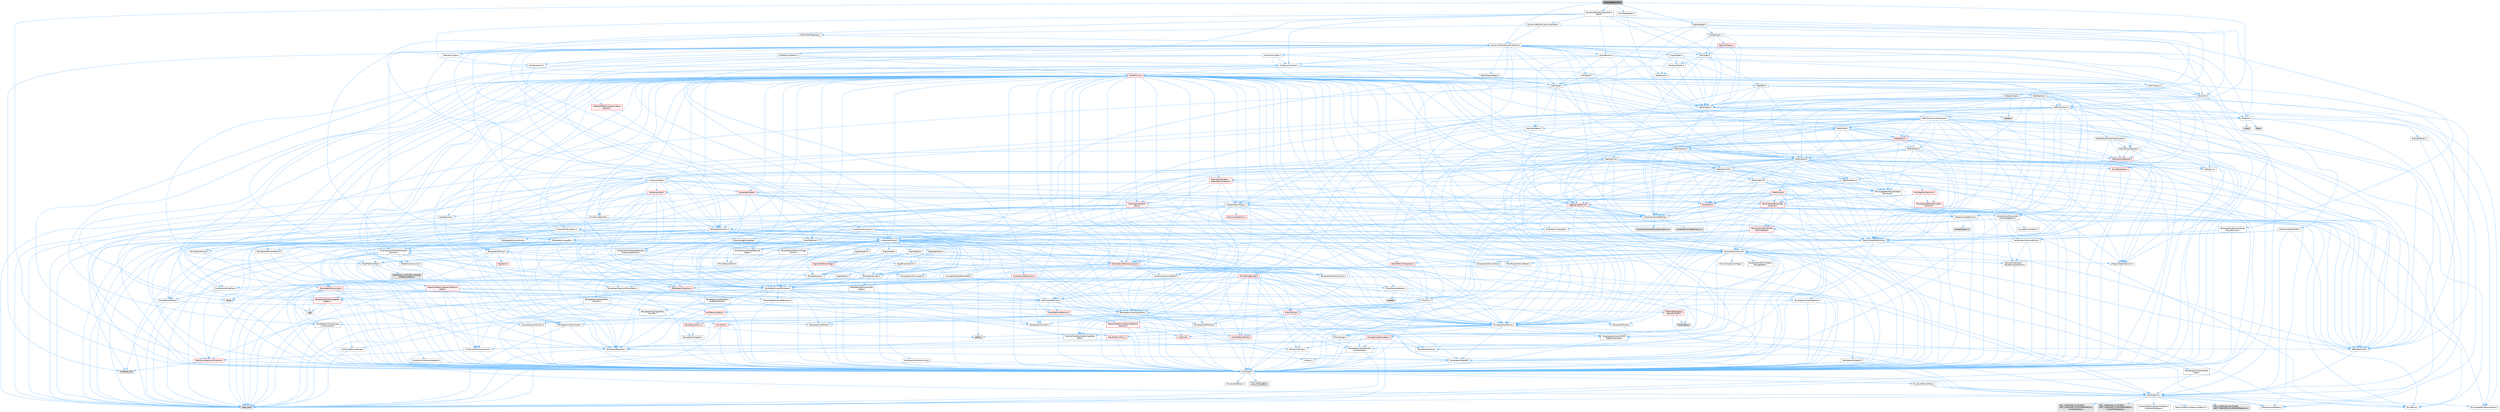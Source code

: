 digraph "MeshAdapterUtil.h"
{
 // INTERACTIVE_SVG=YES
 // LATEX_PDF_SIZE
  bgcolor="transparent";
  edge [fontname=Helvetica,fontsize=10,labelfontname=Helvetica,labelfontsize=10];
  node [fontname=Helvetica,fontsize=10,shape=box,height=0.2,width=0.4];
  Node1 [id="Node000001",label="MeshAdapterUtil.h",height=0.2,width=0.4,color="gray40", fillcolor="grey60", style="filled", fontcolor="black",tooltip=" "];
  Node1 -> Node2 [id="edge1_Node000001_Node000002",color="steelblue1",style="solid",tooltip=" "];
  Node2 [id="Node000002",label="CoreTypes.h",height=0.2,width=0.4,color="grey40", fillcolor="white", style="filled",URL="$dc/dec/CoreTypes_8h.html",tooltip=" "];
  Node2 -> Node3 [id="edge2_Node000002_Node000003",color="steelblue1",style="solid",tooltip=" "];
  Node3 [id="Node000003",label="HAL/Platform.h",height=0.2,width=0.4,color="grey40", fillcolor="white", style="filled",URL="$d9/dd0/Platform_8h.html",tooltip=" "];
  Node3 -> Node4 [id="edge3_Node000003_Node000004",color="steelblue1",style="solid",tooltip=" "];
  Node4 [id="Node000004",label="Misc/Build.h",height=0.2,width=0.4,color="grey40", fillcolor="white", style="filled",URL="$d3/dbb/Build_8h.html",tooltip=" "];
  Node3 -> Node5 [id="edge4_Node000003_Node000005",color="steelblue1",style="solid",tooltip=" "];
  Node5 [id="Node000005",label="Misc/LargeWorldCoordinates.h",height=0.2,width=0.4,color="grey40", fillcolor="white", style="filled",URL="$d2/dcb/LargeWorldCoordinates_8h.html",tooltip=" "];
  Node3 -> Node6 [id="edge5_Node000003_Node000006",color="steelblue1",style="solid",tooltip=" "];
  Node6 [id="Node000006",label="type_traits",height=0.2,width=0.4,color="grey60", fillcolor="#E0E0E0", style="filled",tooltip=" "];
  Node3 -> Node7 [id="edge6_Node000003_Node000007",color="steelblue1",style="solid",tooltip=" "];
  Node7 [id="Node000007",label="PreprocessorHelpers.h",height=0.2,width=0.4,color="grey40", fillcolor="white", style="filled",URL="$db/ddb/PreprocessorHelpers_8h.html",tooltip=" "];
  Node3 -> Node8 [id="edge7_Node000003_Node000008",color="steelblue1",style="solid",tooltip=" "];
  Node8 [id="Node000008",label="UBT_COMPILED_PLATFORM\l/UBT_COMPILED_PLATFORMPlatform\lCompilerPreSetup.h",height=0.2,width=0.4,color="grey60", fillcolor="#E0E0E0", style="filled",tooltip=" "];
  Node3 -> Node9 [id="edge8_Node000003_Node000009",color="steelblue1",style="solid",tooltip=" "];
  Node9 [id="Node000009",label="GenericPlatform/GenericPlatform\lCompilerPreSetup.h",height=0.2,width=0.4,color="grey40", fillcolor="white", style="filled",URL="$d9/dc8/GenericPlatformCompilerPreSetup_8h.html",tooltip=" "];
  Node3 -> Node10 [id="edge9_Node000003_Node000010",color="steelblue1",style="solid",tooltip=" "];
  Node10 [id="Node000010",label="GenericPlatform/GenericPlatform.h",height=0.2,width=0.4,color="grey40", fillcolor="white", style="filled",URL="$d6/d84/GenericPlatform_8h.html",tooltip=" "];
  Node3 -> Node11 [id="edge10_Node000003_Node000011",color="steelblue1",style="solid",tooltip=" "];
  Node11 [id="Node000011",label="UBT_COMPILED_PLATFORM\l/UBT_COMPILED_PLATFORMPlatform.h",height=0.2,width=0.4,color="grey60", fillcolor="#E0E0E0", style="filled",tooltip=" "];
  Node3 -> Node12 [id="edge11_Node000003_Node000012",color="steelblue1",style="solid",tooltip=" "];
  Node12 [id="Node000012",label="UBT_COMPILED_PLATFORM\l/UBT_COMPILED_PLATFORMPlatform\lCompilerSetup.h",height=0.2,width=0.4,color="grey60", fillcolor="#E0E0E0", style="filled",tooltip=" "];
  Node2 -> Node13 [id="edge12_Node000002_Node000013",color="steelblue1",style="solid",tooltip=" "];
  Node13 [id="Node000013",label="ProfilingDebugging\l/UMemoryDefines.h",height=0.2,width=0.4,color="grey40", fillcolor="white", style="filled",URL="$d2/da2/UMemoryDefines_8h.html",tooltip=" "];
  Node2 -> Node14 [id="edge13_Node000002_Node000014",color="steelblue1",style="solid",tooltip=" "];
  Node14 [id="Node000014",label="Misc/CoreMiscDefines.h",height=0.2,width=0.4,color="grey40", fillcolor="white", style="filled",URL="$da/d38/CoreMiscDefines_8h.html",tooltip=" "];
  Node14 -> Node3 [id="edge14_Node000014_Node000003",color="steelblue1",style="solid",tooltip=" "];
  Node14 -> Node7 [id="edge15_Node000014_Node000007",color="steelblue1",style="solid",tooltip=" "];
  Node2 -> Node15 [id="edge16_Node000002_Node000015",color="steelblue1",style="solid",tooltip=" "];
  Node15 [id="Node000015",label="Misc/CoreDefines.h",height=0.2,width=0.4,color="grey40", fillcolor="white", style="filled",URL="$d3/dd2/CoreDefines_8h.html",tooltip=" "];
  Node1 -> Node16 [id="edge17_Node000001_Node000016",color="steelblue1",style="solid",tooltip=" "];
  Node16 [id="Node000016",label="DynamicMesh/DynamicMesh3.h",height=0.2,width=0.4,color="grey40", fillcolor="white", style="filled",URL="$d5/d34/DynamicMesh3_8h.html",tooltip=" "];
  Node16 -> Node17 [id="edge18_Node000016_Node000017",color="steelblue1",style="solid",tooltip=" "];
  Node17 [id="Node000017",label="BoxTypes.h",height=0.2,width=0.4,color="grey40", fillcolor="white", style="filled",URL="$d2/da2/BoxTypes_8h.html",tooltip=" "];
  Node17 -> Node18 [id="edge19_Node000017_Node000018",color="steelblue1",style="solid",tooltip=" "];
  Node18 [id="Node000018",label="Math/Box.h",height=0.2,width=0.4,color="grey40", fillcolor="white", style="filled",URL="$de/d0f/Box_8h.html",tooltip=" "];
  Node18 -> Node2 [id="edge20_Node000018_Node000002",color="steelblue1",style="solid",tooltip=" "];
  Node18 -> Node19 [id="edge21_Node000018_Node000019",color="steelblue1",style="solid",tooltip=" "];
  Node19 [id="Node000019",label="Misc/AssertionMacros.h",height=0.2,width=0.4,color="grey40", fillcolor="white", style="filled",URL="$d0/dfa/AssertionMacros_8h.html",tooltip=" "];
  Node19 -> Node2 [id="edge22_Node000019_Node000002",color="steelblue1",style="solid",tooltip=" "];
  Node19 -> Node3 [id="edge23_Node000019_Node000003",color="steelblue1",style="solid",tooltip=" "];
  Node19 -> Node20 [id="edge24_Node000019_Node000020",color="steelblue1",style="solid",tooltip=" "];
  Node20 [id="Node000020",label="HAL/PlatformMisc.h",height=0.2,width=0.4,color="red", fillcolor="#FFF0F0", style="filled",URL="$d0/df5/PlatformMisc_8h.html",tooltip=" "];
  Node20 -> Node2 [id="edge25_Node000020_Node000002",color="steelblue1",style="solid",tooltip=" "];
  Node19 -> Node7 [id="edge26_Node000019_Node000007",color="steelblue1",style="solid",tooltip=" "];
  Node19 -> Node56 [id="edge27_Node000019_Node000056",color="steelblue1",style="solid",tooltip=" "];
  Node56 [id="Node000056",label="Templates/EnableIf.h",height=0.2,width=0.4,color="grey40", fillcolor="white", style="filled",URL="$d7/d60/EnableIf_8h.html",tooltip=" "];
  Node56 -> Node2 [id="edge28_Node000056_Node000002",color="steelblue1",style="solid",tooltip=" "];
  Node19 -> Node57 [id="edge29_Node000019_Node000057",color="steelblue1",style="solid",tooltip=" "];
  Node57 [id="Node000057",label="Templates/IsArrayOrRefOf\lTypeByPredicate.h",height=0.2,width=0.4,color="grey40", fillcolor="white", style="filled",URL="$d6/da1/IsArrayOrRefOfTypeByPredicate_8h.html",tooltip=" "];
  Node57 -> Node2 [id="edge30_Node000057_Node000002",color="steelblue1",style="solid",tooltip=" "];
  Node19 -> Node58 [id="edge31_Node000019_Node000058",color="steelblue1",style="solid",tooltip=" "];
  Node58 [id="Node000058",label="Templates/IsValidVariadic\lFunctionArg.h",height=0.2,width=0.4,color="grey40", fillcolor="white", style="filled",URL="$d0/dc8/IsValidVariadicFunctionArg_8h.html",tooltip=" "];
  Node58 -> Node2 [id="edge32_Node000058_Node000002",color="steelblue1",style="solid",tooltip=" "];
  Node58 -> Node59 [id="edge33_Node000058_Node000059",color="steelblue1",style="solid",tooltip=" "];
  Node59 [id="Node000059",label="IsEnum.h",height=0.2,width=0.4,color="grey40", fillcolor="white", style="filled",URL="$d4/de5/IsEnum_8h.html",tooltip=" "];
  Node58 -> Node6 [id="edge34_Node000058_Node000006",color="steelblue1",style="solid",tooltip=" "];
  Node19 -> Node60 [id="edge35_Node000019_Node000060",color="steelblue1",style="solid",tooltip=" "];
  Node60 [id="Node000060",label="Traits/IsCharEncodingCompatible\lWith.h",height=0.2,width=0.4,color="grey40", fillcolor="white", style="filled",URL="$df/dd1/IsCharEncodingCompatibleWith_8h.html",tooltip=" "];
  Node60 -> Node6 [id="edge36_Node000060_Node000006",color="steelblue1",style="solid",tooltip=" "];
  Node60 -> Node61 [id="edge37_Node000060_Node000061",color="steelblue1",style="solid",tooltip=" "];
  Node61 [id="Node000061",label="Traits/IsCharType.h",height=0.2,width=0.4,color="grey40", fillcolor="white", style="filled",URL="$db/d51/IsCharType_8h.html",tooltip=" "];
  Node61 -> Node2 [id="edge38_Node000061_Node000002",color="steelblue1",style="solid",tooltip=" "];
  Node19 -> Node62 [id="edge39_Node000019_Node000062",color="steelblue1",style="solid",tooltip=" "];
  Node62 [id="Node000062",label="Misc/VarArgs.h",height=0.2,width=0.4,color="grey40", fillcolor="white", style="filled",URL="$d5/d6f/VarArgs_8h.html",tooltip=" "];
  Node62 -> Node2 [id="edge40_Node000062_Node000002",color="steelblue1",style="solid",tooltip=" "];
  Node19 -> Node63 [id="edge41_Node000019_Node000063",color="steelblue1",style="solid",tooltip=" "];
  Node63 [id="Node000063",label="String/FormatStringSan.h",height=0.2,width=0.4,color="red", fillcolor="#FFF0F0", style="filled",URL="$d3/d8b/FormatStringSan_8h.html",tooltip=" "];
  Node63 -> Node6 [id="edge42_Node000063_Node000006",color="steelblue1",style="solid",tooltip=" "];
  Node63 -> Node2 [id="edge43_Node000063_Node000002",color="steelblue1",style="solid",tooltip=" "];
  Node63 -> Node64 [id="edge44_Node000063_Node000064",color="steelblue1",style="solid",tooltip=" "];
  Node64 [id="Node000064",label="Templates/Requires.h",height=0.2,width=0.4,color="grey40", fillcolor="white", style="filled",URL="$dc/d96/Requires_8h.html",tooltip=" "];
  Node64 -> Node56 [id="edge45_Node000064_Node000056",color="steelblue1",style="solid",tooltip=" "];
  Node64 -> Node6 [id="edge46_Node000064_Node000006",color="steelblue1",style="solid",tooltip=" "];
  Node63 -> Node65 [id="edge47_Node000063_Node000065",color="steelblue1",style="solid",tooltip=" "];
  Node65 [id="Node000065",label="Templates/Identity.h",height=0.2,width=0.4,color="grey40", fillcolor="white", style="filled",URL="$d0/dd5/Identity_8h.html",tooltip=" "];
  Node63 -> Node58 [id="edge48_Node000063_Node000058",color="steelblue1",style="solid",tooltip=" "];
  Node63 -> Node61 [id="edge49_Node000063_Node000061",color="steelblue1",style="solid",tooltip=" "];
  Node63 -> Node28 [id="edge50_Node000063_Node000028",color="steelblue1",style="solid",tooltip=" "];
  Node28 [id="Node000028",label="Containers/ContainersFwd.h",height=0.2,width=0.4,color="grey40", fillcolor="white", style="filled",URL="$d4/d0a/ContainersFwd_8h.html",tooltip=" "];
  Node28 -> Node3 [id="edge51_Node000028_Node000003",color="steelblue1",style="solid",tooltip=" "];
  Node28 -> Node2 [id="edge52_Node000028_Node000002",color="steelblue1",style="solid",tooltip=" "];
  Node28 -> Node25 [id="edge53_Node000028_Node000025",color="steelblue1",style="solid",tooltip=" "];
  Node25 [id="Node000025",label="Traits/IsContiguousContainer.h",height=0.2,width=0.4,color="red", fillcolor="#FFF0F0", style="filled",URL="$d5/d3c/IsContiguousContainer_8h.html",tooltip=" "];
  Node25 -> Node2 [id="edge54_Node000025_Node000002",color="steelblue1",style="solid",tooltip=" "];
  Node25 -> Node24 [id="edge55_Node000025_Node000024",color="steelblue1",style="solid",tooltip=" "];
  Node24 [id="Node000024",label="initializer_list",height=0.2,width=0.4,color="grey60", fillcolor="#E0E0E0", style="filled",tooltip=" "];
  Node19 -> Node69 [id="edge56_Node000019_Node000069",color="steelblue1",style="solid",tooltip=" "];
  Node69 [id="Node000069",label="atomic",height=0.2,width=0.4,color="grey60", fillcolor="#E0E0E0", style="filled",tooltip=" "];
  Node18 -> Node29 [id="edge57_Node000018_Node000029",color="steelblue1",style="solid",tooltip=" "];
  Node29 [id="Node000029",label="Math/MathFwd.h",height=0.2,width=0.4,color="grey40", fillcolor="white", style="filled",URL="$d2/d10/MathFwd_8h.html",tooltip=" "];
  Node29 -> Node3 [id="edge58_Node000029_Node000003",color="steelblue1",style="solid",tooltip=" "];
  Node18 -> Node70 [id="edge59_Node000018_Node000070",color="steelblue1",style="solid",tooltip=" "];
  Node70 [id="Node000070",label="Math/UnrealMathUtility.h",height=0.2,width=0.4,color="grey40", fillcolor="white", style="filled",URL="$db/db8/UnrealMathUtility_8h.html",tooltip=" "];
  Node70 -> Node2 [id="edge60_Node000070_Node000002",color="steelblue1",style="solid",tooltip=" "];
  Node70 -> Node19 [id="edge61_Node000070_Node000019",color="steelblue1",style="solid",tooltip=" "];
  Node70 -> Node71 [id="edge62_Node000070_Node000071",color="steelblue1",style="solid",tooltip=" "];
  Node71 [id="Node000071",label="HAL/PlatformMath.h",height=0.2,width=0.4,color="grey40", fillcolor="white", style="filled",URL="$dc/d53/PlatformMath_8h.html",tooltip=" "];
  Node71 -> Node2 [id="edge63_Node000071_Node000002",color="steelblue1",style="solid",tooltip=" "];
  Node71 -> Node72 [id="edge64_Node000071_Node000072",color="steelblue1",style="solid",tooltip=" "];
  Node72 [id="Node000072",label="GenericPlatform/GenericPlatform\lMath.h",height=0.2,width=0.4,color="red", fillcolor="#FFF0F0", style="filled",URL="$d5/d79/GenericPlatformMath_8h.html",tooltip=" "];
  Node72 -> Node2 [id="edge65_Node000072_Node000002",color="steelblue1",style="solid",tooltip=" "];
  Node72 -> Node28 [id="edge66_Node000072_Node000028",color="steelblue1",style="solid",tooltip=" "];
  Node72 -> Node73 [id="edge67_Node000072_Node000073",color="steelblue1",style="solid",tooltip=" "];
  Node73 [id="Node000073",label="Templates/AndOrNot.h",height=0.2,width=0.4,color="grey40", fillcolor="white", style="filled",URL="$db/d0a/AndOrNot_8h.html",tooltip=" "];
  Node73 -> Node2 [id="edge68_Node000073_Node000002",color="steelblue1",style="solid",tooltip=" "];
  Node72 -> Node76 [id="edge69_Node000072_Node000076",color="steelblue1",style="solid",tooltip=" "];
  Node76 [id="Node000076",label="Templates/IsFloatingPoint.h",height=0.2,width=0.4,color="grey40", fillcolor="white", style="filled",URL="$d3/d11/IsFloatingPoint_8h.html",tooltip=" "];
  Node76 -> Node2 [id="edge70_Node000076_Node000002",color="steelblue1",style="solid",tooltip=" "];
  Node72 -> Node77 [id="edge71_Node000072_Node000077",color="steelblue1",style="solid",tooltip=" "];
  Node77 [id="Node000077",label="Templates/UnrealTypeTraits.h",height=0.2,width=0.4,color="grey40", fillcolor="white", style="filled",URL="$d2/d2d/UnrealTypeTraits_8h.html",tooltip=" "];
  Node77 -> Node2 [id="edge72_Node000077_Node000002",color="steelblue1",style="solid",tooltip=" "];
  Node77 -> Node78 [id="edge73_Node000077_Node000078",color="steelblue1",style="solid",tooltip=" "];
  Node78 [id="Node000078",label="Templates/IsPointer.h",height=0.2,width=0.4,color="grey40", fillcolor="white", style="filled",URL="$d7/d05/IsPointer_8h.html",tooltip=" "];
  Node78 -> Node2 [id="edge74_Node000078_Node000002",color="steelblue1",style="solid",tooltip=" "];
  Node77 -> Node19 [id="edge75_Node000077_Node000019",color="steelblue1",style="solid",tooltip=" "];
  Node77 -> Node73 [id="edge76_Node000077_Node000073",color="steelblue1",style="solid",tooltip=" "];
  Node77 -> Node56 [id="edge77_Node000077_Node000056",color="steelblue1",style="solid",tooltip=" "];
  Node77 -> Node79 [id="edge78_Node000077_Node000079",color="steelblue1",style="solid",tooltip=" "];
  Node79 [id="Node000079",label="Templates/IsArithmetic.h",height=0.2,width=0.4,color="grey40", fillcolor="white", style="filled",URL="$d2/d5d/IsArithmetic_8h.html",tooltip=" "];
  Node79 -> Node2 [id="edge79_Node000079_Node000002",color="steelblue1",style="solid",tooltip=" "];
  Node77 -> Node59 [id="edge80_Node000077_Node000059",color="steelblue1",style="solid",tooltip=" "];
  Node77 -> Node80 [id="edge81_Node000077_Node000080",color="steelblue1",style="solid",tooltip=" "];
  Node80 [id="Node000080",label="Templates/Models.h",height=0.2,width=0.4,color="grey40", fillcolor="white", style="filled",URL="$d3/d0c/Models_8h.html",tooltip=" "];
  Node80 -> Node65 [id="edge82_Node000080_Node000065",color="steelblue1",style="solid",tooltip=" "];
  Node77 -> Node81 [id="edge83_Node000077_Node000081",color="steelblue1",style="solid",tooltip=" "];
  Node81 [id="Node000081",label="Templates/IsPODType.h",height=0.2,width=0.4,color="grey40", fillcolor="white", style="filled",URL="$d7/db1/IsPODType_8h.html",tooltip=" "];
  Node81 -> Node2 [id="edge84_Node000081_Node000002",color="steelblue1",style="solid",tooltip=" "];
  Node77 -> Node82 [id="edge85_Node000077_Node000082",color="steelblue1",style="solid",tooltip=" "];
  Node82 [id="Node000082",label="Templates/IsUECoreType.h",height=0.2,width=0.4,color="grey40", fillcolor="white", style="filled",URL="$d1/db8/IsUECoreType_8h.html",tooltip=" "];
  Node82 -> Node2 [id="edge86_Node000082_Node000002",color="steelblue1",style="solid",tooltip=" "];
  Node82 -> Node6 [id="edge87_Node000082_Node000006",color="steelblue1",style="solid",tooltip=" "];
  Node77 -> Node83 [id="edge88_Node000077_Node000083",color="steelblue1",style="solid",tooltip=" "];
  Node83 [id="Node000083",label="Templates/IsTriviallyCopy\lConstructible.h",height=0.2,width=0.4,color="grey40", fillcolor="white", style="filled",URL="$d3/d78/IsTriviallyCopyConstructible_8h.html",tooltip=" "];
  Node83 -> Node2 [id="edge89_Node000083_Node000002",color="steelblue1",style="solid",tooltip=" "];
  Node83 -> Node6 [id="edge90_Node000083_Node000006",color="steelblue1",style="solid",tooltip=" "];
  Node72 -> Node64 [id="edge91_Node000072_Node000064",color="steelblue1",style="solid",tooltip=" "];
  Node72 -> Node87 [id="edge92_Node000072_Node000087",color="steelblue1",style="solid",tooltip=" "];
  Node87 [id="Node000087",label="Templates/TypeCompatible\lBytes.h",height=0.2,width=0.4,color="red", fillcolor="#FFF0F0", style="filled",URL="$df/d0a/TypeCompatibleBytes_8h.html",tooltip=" "];
  Node87 -> Node2 [id="edge93_Node000087_Node000002",color="steelblue1",style="solid",tooltip=" "];
  Node87 -> Node33 [id="edge94_Node000087_Node000033",color="steelblue1",style="solid",tooltip=" "];
  Node33 [id="Node000033",label="new",height=0.2,width=0.4,color="grey60", fillcolor="#E0E0E0", style="filled",tooltip=" "];
  Node87 -> Node6 [id="edge95_Node000087_Node000006",color="steelblue1",style="solid",tooltip=" "];
  Node72 -> Node88 [id="edge96_Node000072_Node000088",color="steelblue1",style="solid",tooltip=" "];
  Node88 [id="Node000088",label="limits",height=0.2,width=0.4,color="grey60", fillcolor="#E0E0E0", style="filled",tooltip=" "];
  Node72 -> Node6 [id="edge97_Node000072_Node000006",color="steelblue1",style="solid",tooltip=" "];
  Node71 -> Node89 [id="edge98_Node000071_Node000089",color="steelblue1",style="solid",tooltip=" "];
  Node89 [id="Node000089",label="COMPILED_PLATFORM_HEADER\l(PlatformMath.h)",height=0.2,width=0.4,color="grey60", fillcolor="#E0E0E0", style="filled",tooltip=" "];
  Node70 -> Node29 [id="edge99_Node000070_Node000029",color="steelblue1",style="solid",tooltip=" "];
  Node70 -> Node65 [id="edge100_Node000070_Node000065",color="steelblue1",style="solid",tooltip=" "];
  Node70 -> Node64 [id="edge101_Node000070_Node000064",color="steelblue1",style="solid",tooltip=" "];
  Node18 -> Node90 [id="edge102_Node000018_Node000090",color="steelblue1",style="solid",tooltip=" "];
  Node90 [id="Node000090",label="Containers/UnrealString.h",height=0.2,width=0.4,color="grey40", fillcolor="white", style="filled",URL="$d5/dba/UnrealString_8h.html",tooltip=" "];
  Node90 -> Node91 [id="edge103_Node000090_Node000091",color="steelblue1",style="solid",tooltip=" "];
  Node91 [id="Node000091",label="Containers/UnrealStringIncludes.h.inl",height=0.2,width=0.4,color="grey60", fillcolor="#E0E0E0", style="filled",tooltip=" "];
  Node90 -> Node92 [id="edge104_Node000090_Node000092",color="steelblue1",style="solid",tooltip=" "];
  Node92 [id="Node000092",label="Containers/UnrealString.h.inl",height=0.2,width=0.4,color="grey60", fillcolor="#E0E0E0", style="filled",tooltip=" "];
  Node90 -> Node93 [id="edge105_Node000090_Node000093",color="steelblue1",style="solid",tooltip=" "];
  Node93 [id="Node000093",label="Misc/StringFormatArg.h",height=0.2,width=0.4,color="grey40", fillcolor="white", style="filled",URL="$d2/d16/StringFormatArg_8h.html",tooltip=" "];
  Node93 -> Node28 [id="edge106_Node000093_Node000028",color="steelblue1",style="solid",tooltip=" "];
  Node18 -> Node94 [id="edge107_Node000018_Node000094",color="steelblue1",style="solid",tooltip=" "];
  Node94 [id="Node000094",label="Math/Vector.h",height=0.2,width=0.4,color="grey40", fillcolor="white", style="filled",URL="$d6/dbe/Vector_8h.html",tooltip=" "];
  Node94 -> Node2 [id="edge108_Node000094_Node000002",color="steelblue1",style="solid",tooltip=" "];
  Node94 -> Node19 [id="edge109_Node000094_Node000019",color="steelblue1",style="solid",tooltip=" "];
  Node94 -> Node29 [id="edge110_Node000094_Node000029",color="steelblue1",style="solid",tooltip=" "];
  Node94 -> Node42 [id="edge111_Node000094_Node000042",color="steelblue1",style="solid",tooltip=" "];
  Node42 [id="Node000042",label="Math/NumericLimits.h",height=0.2,width=0.4,color="grey40", fillcolor="white", style="filled",URL="$df/d1b/NumericLimits_8h.html",tooltip=" "];
  Node42 -> Node2 [id="edge112_Node000042_Node000002",color="steelblue1",style="solid",tooltip=" "];
  Node94 -> Node95 [id="edge113_Node000094_Node000095",color="steelblue1",style="solid",tooltip=" "];
  Node95 [id="Node000095",label="Misc/Crc.h",height=0.2,width=0.4,color="grey40", fillcolor="white", style="filled",URL="$d4/dd2/Crc_8h.html",tooltip=" "];
  Node95 -> Node2 [id="edge114_Node000095_Node000002",color="steelblue1",style="solid",tooltip=" "];
  Node95 -> Node96 [id="edge115_Node000095_Node000096",color="steelblue1",style="solid",tooltip=" "];
  Node96 [id="Node000096",label="HAL/PlatformString.h",height=0.2,width=0.4,color="red", fillcolor="#FFF0F0", style="filled",URL="$db/db5/PlatformString_8h.html",tooltip=" "];
  Node96 -> Node2 [id="edge116_Node000096_Node000002",color="steelblue1",style="solid",tooltip=" "];
  Node95 -> Node19 [id="edge117_Node000095_Node000019",color="steelblue1",style="solid",tooltip=" "];
  Node95 -> Node98 [id="edge118_Node000095_Node000098",color="steelblue1",style="solid",tooltip=" "];
  Node98 [id="Node000098",label="Misc/CString.h",height=0.2,width=0.4,color="red", fillcolor="#FFF0F0", style="filled",URL="$d2/d49/CString_8h.html",tooltip=" "];
  Node98 -> Node2 [id="edge119_Node000098_Node000002",color="steelblue1",style="solid",tooltip=" "];
  Node98 -> Node96 [id="edge120_Node000098_Node000096",color="steelblue1",style="solid",tooltip=" "];
  Node98 -> Node19 [id="edge121_Node000098_Node000019",color="steelblue1",style="solid",tooltip=" "];
  Node98 -> Node99 [id="edge122_Node000098_Node000099",color="steelblue1",style="solid",tooltip=" "];
  Node99 [id="Node000099",label="Misc/Char.h",height=0.2,width=0.4,color="red", fillcolor="#FFF0F0", style="filled",URL="$d0/d58/Char_8h.html",tooltip=" "];
  Node99 -> Node2 [id="edge123_Node000099_Node000002",color="steelblue1",style="solid",tooltip=" "];
  Node99 -> Node6 [id="edge124_Node000099_Node000006",color="steelblue1",style="solid",tooltip=" "];
  Node98 -> Node62 [id="edge125_Node000098_Node000062",color="steelblue1",style="solid",tooltip=" "];
  Node98 -> Node57 [id="edge126_Node000098_Node000057",color="steelblue1",style="solid",tooltip=" "];
  Node98 -> Node58 [id="edge127_Node000098_Node000058",color="steelblue1",style="solid",tooltip=" "];
  Node98 -> Node60 [id="edge128_Node000098_Node000060",color="steelblue1",style="solid",tooltip=" "];
  Node95 -> Node99 [id="edge129_Node000095_Node000099",color="steelblue1",style="solid",tooltip=" "];
  Node95 -> Node77 [id="edge130_Node000095_Node000077",color="steelblue1",style="solid",tooltip=" "];
  Node95 -> Node61 [id="edge131_Node000095_Node000061",color="steelblue1",style="solid",tooltip=" "];
  Node94 -> Node70 [id="edge132_Node000094_Node000070",color="steelblue1",style="solid",tooltip=" "];
  Node94 -> Node90 [id="edge133_Node000094_Node000090",color="steelblue1",style="solid",tooltip=" "];
  Node94 -> Node103 [id="edge134_Node000094_Node000103",color="steelblue1",style="solid",tooltip=" "];
  Node103 [id="Node000103",label="Misc/Parse.h",height=0.2,width=0.4,color="red", fillcolor="#FFF0F0", style="filled",URL="$dc/d71/Parse_8h.html",tooltip=" "];
  Node103 -> Node22 [id="edge135_Node000103_Node000022",color="steelblue1",style="solid",tooltip=" "];
  Node22 [id="Node000022",label="Containers/StringFwd.h",height=0.2,width=0.4,color="grey40", fillcolor="white", style="filled",URL="$df/d37/StringFwd_8h.html",tooltip=" "];
  Node22 -> Node2 [id="edge136_Node000022_Node000002",color="steelblue1",style="solid",tooltip=" "];
  Node22 -> Node23 [id="edge137_Node000022_Node000023",color="steelblue1",style="solid",tooltip=" "];
  Node23 [id="Node000023",label="Traits/ElementType.h",height=0.2,width=0.4,color="grey40", fillcolor="white", style="filled",URL="$d5/d4f/ElementType_8h.html",tooltip=" "];
  Node23 -> Node3 [id="edge138_Node000023_Node000003",color="steelblue1",style="solid",tooltip=" "];
  Node23 -> Node24 [id="edge139_Node000023_Node000024",color="steelblue1",style="solid",tooltip=" "];
  Node23 -> Node6 [id="edge140_Node000023_Node000006",color="steelblue1",style="solid",tooltip=" "];
  Node22 -> Node25 [id="edge141_Node000022_Node000025",color="steelblue1",style="solid",tooltip=" "];
  Node103 -> Node90 [id="edge142_Node000103_Node000090",color="steelblue1",style="solid",tooltip=" "];
  Node103 -> Node2 [id="edge143_Node000103_Node000002",color="steelblue1",style="solid",tooltip=" "];
  Node103 -> Node4 [id="edge144_Node000103_Node000004",color="steelblue1",style="solid",tooltip=" "];
  Node103 -> Node104 [id="edge145_Node000103_Node000104",color="steelblue1",style="solid",tooltip=" "];
  Node104 [id="Node000104",label="Templates/Function.h",height=0.2,width=0.4,color="grey40", fillcolor="white", style="filled",URL="$df/df5/Function_8h.html",tooltip=" "];
  Node104 -> Node2 [id="edge146_Node000104_Node000002",color="steelblue1",style="solid",tooltip=" "];
  Node104 -> Node19 [id="edge147_Node000104_Node000019",color="steelblue1",style="solid",tooltip=" "];
  Node104 -> Node105 [id="edge148_Node000104_Node000105",color="steelblue1",style="solid",tooltip=" "];
  Node105 [id="Node000105",label="Misc/IntrusiveUnsetOptional\lState.h",height=0.2,width=0.4,color="grey40", fillcolor="white", style="filled",URL="$d2/d0a/IntrusiveUnsetOptionalState_8h.html",tooltip=" "];
  Node105 -> Node106 [id="edge149_Node000105_Node000106",color="steelblue1",style="solid",tooltip=" "];
  Node106 [id="Node000106",label="Misc/OptionalFwd.h",height=0.2,width=0.4,color="grey40", fillcolor="white", style="filled",URL="$dc/d50/OptionalFwd_8h.html",tooltip=" "];
  Node104 -> Node107 [id="edge150_Node000104_Node000107",color="steelblue1",style="solid",tooltip=" "];
  Node107 [id="Node000107",label="HAL/UnrealMemory.h",height=0.2,width=0.4,color="grey40", fillcolor="white", style="filled",URL="$d9/d96/UnrealMemory_8h.html",tooltip=" "];
  Node107 -> Node2 [id="edge151_Node000107_Node000002",color="steelblue1",style="solid",tooltip=" "];
  Node107 -> Node108 [id="edge152_Node000107_Node000108",color="steelblue1",style="solid",tooltip=" "];
  Node108 [id="Node000108",label="GenericPlatform/GenericPlatform\lMemory.h",height=0.2,width=0.4,color="red", fillcolor="#FFF0F0", style="filled",URL="$dd/d22/GenericPlatformMemory_8h.html",tooltip=" "];
  Node108 -> Node27 [id="edge153_Node000108_Node000027",color="steelblue1",style="solid",tooltip=" "];
  Node27 [id="Node000027",label="CoreFwd.h",height=0.2,width=0.4,color="red", fillcolor="#FFF0F0", style="filled",URL="$d1/d1e/CoreFwd_8h.html",tooltip=" "];
  Node27 -> Node2 [id="edge154_Node000027_Node000002",color="steelblue1",style="solid",tooltip=" "];
  Node27 -> Node28 [id="edge155_Node000027_Node000028",color="steelblue1",style="solid",tooltip=" "];
  Node27 -> Node29 [id="edge156_Node000027_Node000029",color="steelblue1",style="solid",tooltip=" "];
  Node108 -> Node2 [id="edge157_Node000108_Node000002",color="steelblue1",style="solid",tooltip=" "];
  Node108 -> Node96 [id="edge158_Node000108_Node000096",color="steelblue1",style="solid",tooltip=" "];
  Node107 -> Node109 [id="edge159_Node000107_Node000109",color="steelblue1",style="solid",tooltip=" "];
  Node109 [id="Node000109",label="HAL/MemoryBase.h",height=0.2,width=0.4,color="red", fillcolor="#FFF0F0", style="filled",URL="$d6/d9f/MemoryBase_8h.html",tooltip=" "];
  Node109 -> Node2 [id="edge160_Node000109_Node000002",color="steelblue1",style="solid",tooltip=" "];
  Node109 -> Node113 [id="edge161_Node000109_Node000113",color="steelblue1",style="solid",tooltip=" "];
  Node113 [id="Node000113",label="Templates/Atomic.h",height=0.2,width=0.4,color="red", fillcolor="#FFF0F0", style="filled",URL="$d3/d91/Atomic_8h.html",tooltip=" "];
  Node113 -> Node86 [id="edge162_Node000113_Node000086",color="steelblue1",style="solid",tooltip=" "];
  Node86 [id="Node000086",label="Templates/IsIntegral.h",height=0.2,width=0.4,color="grey40", fillcolor="white", style="filled",URL="$da/d64/IsIntegral_8h.html",tooltip=" "];
  Node86 -> Node2 [id="edge163_Node000086_Node000002",color="steelblue1",style="solid",tooltip=" "];
  Node113 -> Node69 [id="edge164_Node000113_Node000069",color="steelblue1",style="solid",tooltip=" "];
  Node107 -> Node118 [id="edge165_Node000107_Node000118",color="steelblue1",style="solid",tooltip=" "];
  Node118 [id="Node000118",label="HAL/PlatformMemory.h",height=0.2,width=0.4,color="red", fillcolor="#FFF0F0", style="filled",URL="$de/d68/PlatformMemory_8h.html",tooltip=" "];
  Node118 -> Node2 [id="edge166_Node000118_Node000002",color="steelblue1",style="solid",tooltip=" "];
  Node118 -> Node108 [id="edge167_Node000118_Node000108",color="steelblue1",style="solid",tooltip=" "];
  Node107 -> Node120 [id="edge168_Node000107_Node000120",color="steelblue1",style="solid",tooltip=" "];
  Node120 [id="Node000120",label="ProfilingDebugging\l/MemoryTrace.h",height=0.2,width=0.4,color="red", fillcolor="#FFF0F0", style="filled",URL="$da/dd7/MemoryTrace_8h.html",tooltip=" "];
  Node120 -> Node3 [id="edge169_Node000120_Node000003",color="steelblue1",style="solid",tooltip=" "];
  Node120 -> Node55 [id="edge170_Node000120_Node000055",color="steelblue1",style="solid",tooltip=" "];
  Node55 [id="Node000055",label="Trace/Trace.h",height=0.2,width=0.4,color="grey60", fillcolor="#E0E0E0", style="filled",tooltip=" "];
  Node107 -> Node78 [id="edge171_Node000107_Node000078",color="steelblue1",style="solid",tooltip=" "];
  Node104 -> Node121 [id="edge172_Node000104_Node000121",color="steelblue1",style="solid",tooltip=" "];
  Node121 [id="Node000121",label="Templates/FunctionFwd.h",height=0.2,width=0.4,color="grey40", fillcolor="white", style="filled",URL="$d6/d54/FunctionFwd_8h.html",tooltip=" "];
  Node104 -> Node77 [id="edge173_Node000104_Node000077",color="steelblue1",style="solid",tooltip=" "];
  Node104 -> Node122 [id="edge174_Node000104_Node000122",color="steelblue1",style="solid",tooltip=" "];
  Node122 [id="Node000122",label="Templates/Invoke.h",height=0.2,width=0.4,color="grey40", fillcolor="white", style="filled",URL="$d7/deb/Invoke_8h.html",tooltip=" "];
  Node122 -> Node2 [id="edge175_Node000122_Node000002",color="steelblue1",style="solid",tooltip=" "];
  Node122 -> Node123 [id="edge176_Node000122_Node000123",color="steelblue1",style="solid",tooltip=" "];
  Node123 [id="Node000123",label="Traits/MemberFunctionPtr\lOuter.h",height=0.2,width=0.4,color="grey40", fillcolor="white", style="filled",URL="$db/da7/MemberFunctionPtrOuter_8h.html",tooltip=" "];
  Node122 -> Node124 [id="edge177_Node000122_Node000124",color="steelblue1",style="solid",tooltip=" "];
  Node124 [id="Node000124",label="Templates/UnrealTemplate.h",height=0.2,width=0.4,color="grey40", fillcolor="white", style="filled",URL="$d4/d24/UnrealTemplate_8h.html",tooltip=" "];
  Node124 -> Node2 [id="edge178_Node000124_Node000002",color="steelblue1",style="solid",tooltip=" "];
  Node124 -> Node78 [id="edge179_Node000124_Node000078",color="steelblue1",style="solid",tooltip=" "];
  Node124 -> Node107 [id="edge180_Node000124_Node000107",color="steelblue1",style="solid",tooltip=" "];
  Node124 -> Node125 [id="edge181_Node000124_Node000125",color="steelblue1",style="solid",tooltip=" "];
  Node125 [id="Node000125",label="Templates/CopyQualifiers\lAndRefsFromTo.h",height=0.2,width=0.4,color="grey40", fillcolor="white", style="filled",URL="$d3/db3/CopyQualifiersAndRefsFromTo_8h.html",tooltip=" "];
  Node125 -> Node126 [id="edge182_Node000125_Node000126",color="steelblue1",style="solid",tooltip=" "];
  Node126 [id="Node000126",label="Templates/CopyQualifiers\lFromTo.h",height=0.2,width=0.4,color="grey40", fillcolor="white", style="filled",URL="$d5/db4/CopyQualifiersFromTo_8h.html",tooltip=" "];
  Node124 -> Node77 [id="edge183_Node000124_Node000077",color="steelblue1",style="solid",tooltip=" "];
  Node124 -> Node75 [id="edge184_Node000124_Node000075",color="steelblue1",style="solid",tooltip=" "];
  Node75 [id="Node000075",label="Templates/RemoveReference.h",height=0.2,width=0.4,color="grey40", fillcolor="white", style="filled",URL="$da/dbe/RemoveReference_8h.html",tooltip=" "];
  Node75 -> Node2 [id="edge185_Node000075_Node000002",color="steelblue1",style="solid",tooltip=" "];
  Node124 -> Node64 [id="edge186_Node000124_Node000064",color="steelblue1",style="solid",tooltip=" "];
  Node124 -> Node87 [id="edge187_Node000124_Node000087",color="steelblue1",style="solid",tooltip=" "];
  Node124 -> Node65 [id="edge188_Node000124_Node000065",color="steelblue1",style="solid",tooltip=" "];
  Node124 -> Node25 [id="edge189_Node000124_Node000025",color="steelblue1",style="solid",tooltip=" "];
  Node124 -> Node127 [id="edge190_Node000124_Node000127",color="steelblue1",style="solid",tooltip=" "];
  Node127 [id="Node000127",label="Traits/UseBitwiseSwap.h",height=0.2,width=0.4,color="grey40", fillcolor="white", style="filled",URL="$db/df3/UseBitwiseSwap_8h.html",tooltip=" "];
  Node127 -> Node2 [id="edge191_Node000127_Node000002",color="steelblue1",style="solid",tooltip=" "];
  Node127 -> Node6 [id="edge192_Node000127_Node000006",color="steelblue1",style="solid",tooltip=" "];
  Node124 -> Node6 [id="edge193_Node000124_Node000006",color="steelblue1",style="solid",tooltip=" "];
  Node122 -> Node6 [id="edge194_Node000122_Node000006",color="steelblue1",style="solid",tooltip=" "];
  Node104 -> Node124 [id="edge195_Node000104_Node000124",color="steelblue1",style="solid",tooltip=" "];
  Node104 -> Node64 [id="edge196_Node000104_Node000064",color="steelblue1",style="solid",tooltip=" "];
  Node104 -> Node70 [id="edge197_Node000104_Node000070",color="steelblue1",style="solid",tooltip=" "];
  Node104 -> Node33 [id="edge198_Node000104_Node000033",color="steelblue1",style="solid",tooltip=" "];
  Node104 -> Node6 [id="edge199_Node000104_Node000006",color="steelblue1",style="solid",tooltip=" "];
  Node94 -> Node128 [id="edge200_Node000094_Node000128",color="steelblue1",style="solid",tooltip=" "];
  Node128 [id="Node000128",label="Misc/LargeWorldCoordinates\lSerializer.h",height=0.2,width=0.4,color="grey40", fillcolor="white", style="filled",URL="$d7/df9/LargeWorldCoordinatesSerializer_8h.html",tooltip=" "];
  Node128 -> Node129 [id="edge201_Node000128_Node000129",color="steelblue1",style="solid",tooltip=" "];
  Node129 [id="Node000129",label="UObject/NameTypes.h",height=0.2,width=0.4,color="grey40", fillcolor="white", style="filled",URL="$d6/d35/NameTypes_8h.html",tooltip=" "];
  Node129 -> Node2 [id="edge202_Node000129_Node000002",color="steelblue1",style="solid",tooltip=" "];
  Node129 -> Node19 [id="edge203_Node000129_Node000019",color="steelblue1",style="solid",tooltip=" "];
  Node129 -> Node107 [id="edge204_Node000129_Node000107",color="steelblue1",style="solid",tooltip=" "];
  Node129 -> Node77 [id="edge205_Node000129_Node000077",color="steelblue1",style="solid",tooltip=" "];
  Node129 -> Node124 [id="edge206_Node000129_Node000124",color="steelblue1",style="solid",tooltip=" "];
  Node129 -> Node90 [id="edge207_Node000129_Node000090",color="steelblue1",style="solid",tooltip=" "];
  Node129 -> Node130 [id="edge208_Node000129_Node000130",color="steelblue1",style="solid",tooltip=" "];
  Node130 [id="Node000130",label="HAL/CriticalSection.h",height=0.2,width=0.4,color="red", fillcolor="#FFF0F0", style="filled",URL="$d6/d90/CriticalSection_8h.html",tooltip=" "];
  Node129 -> Node133 [id="edge209_Node000129_Node000133",color="steelblue1",style="solid",tooltip=" "];
  Node133 [id="Node000133",label="Containers/StringConv.h",height=0.2,width=0.4,color="grey40", fillcolor="white", style="filled",URL="$d3/ddf/StringConv_8h.html",tooltip=" "];
  Node133 -> Node2 [id="edge210_Node000133_Node000002",color="steelblue1",style="solid",tooltip=" "];
  Node133 -> Node19 [id="edge211_Node000133_Node000019",color="steelblue1",style="solid",tooltip=" "];
  Node133 -> Node134 [id="edge212_Node000133_Node000134",color="steelblue1",style="solid",tooltip=" "];
  Node134 [id="Node000134",label="Containers/ContainerAllocation\lPolicies.h",height=0.2,width=0.4,color="grey40", fillcolor="white", style="filled",URL="$d7/dff/ContainerAllocationPolicies_8h.html",tooltip=" "];
  Node134 -> Node2 [id="edge213_Node000134_Node000002",color="steelblue1",style="solid",tooltip=" "];
  Node134 -> Node135 [id="edge214_Node000134_Node000135",color="steelblue1",style="solid",tooltip=" "];
  Node135 [id="Node000135",label="Containers/ContainerHelpers.h",height=0.2,width=0.4,color="grey40", fillcolor="white", style="filled",URL="$d7/d33/ContainerHelpers_8h.html",tooltip=" "];
  Node135 -> Node2 [id="edge215_Node000135_Node000002",color="steelblue1",style="solid",tooltip=" "];
  Node134 -> Node134 [id="edge216_Node000134_Node000134",color="steelblue1",style="solid",tooltip=" "];
  Node134 -> Node71 [id="edge217_Node000134_Node000071",color="steelblue1",style="solid",tooltip=" "];
  Node134 -> Node107 [id="edge218_Node000134_Node000107",color="steelblue1",style="solid",tooltip=" "];
  Node134 -> Node42 [id="edge219_Node000134_Node000042",color="steelblue1",style="solid",tooltip=" "];
  Node134 -> Node19 [id="edge220_Node000134_Node000019",color="steelblue1",style="solid",tooltip=" "];
  Node134 -> Node136 [id="edge221_Node000134_Node000136",color="steelblue1",style="solid",tooltip=" "];
  Node136 [id="Node000136",label="Templates/IsPolymorphic.h",height=0.2,width=0.4,color="grey40", fillcolor="white", style="filled",URL="$dc/d20/IsPolymorphic_8h.html",tooltip=" "];
  Node134 -> Node137 [id="edge222_Node000134_Node000137",color="steelblue1",style="solid",tooltip=" "];
  Node137 [id="Node000137",label="Templates/MemoryOps.h",height=0.2,width=0.4,color="red", fillcolor="#FFF0F0", style="filled",URL="$db/dea/MemoryOps_8h.html",tooltip=" "];
  Node137 -> Node2 [id="edge223_Node000137_Node000002",color="steelblue1",style="solid",tooltip=" "];
  Node137 -> Node107 [id="edge224_Node000137_Node000107",color="steelblue1",style="solid",tooltip=" "];
  Node137 -> Node83 [id="edge225_Node000137_Node000083",color="steelblue1",style="solid",tooltip=" "];
  Node137 -> Node64 [id="edge226_Node000137_Node000064",color="steelblue1",style="solid",tooltip=" "];
  Node137 -> Node77 [id="edge227_Node000137_Node000077",color="steelblue1",style="solid",tooltip=" "];
  Node137 -> Node127 [id="edge228_Node000137_Node000127",color="steelblue1",style="solid",tooltip=" "];
  Node137 -> Node33 [id="edge229_Node000137_Node000033",color="steelblue1",style="solid",tooltip=" "];
  Node137 -> Node6 [id="edge230_Node000137_Node000006",color="steelblue1",style="solid",tooltip=" "];
  Node134 -> Node87 [id="edge231_Node000134_Node000087",color="steelblue1",style="solid",tooltip=" "];
  Node134 -> Node6 [id="edge232_Node000134_Node000006",color="steelblue1",style="solid",tooltip=" "];
  Node133 -> Node138 [id="edge233_Node000133_Node000138",color="steelblue1",style="solid",tooltip=" "];
  Node138 [id="Node000138",label="Containers/Array.h",height=0.2,width=0.4,color="grey40", fillcolor="white", style="filled",URL="$df/dd0/Array_8h.html",tooltip=" "];
  Node138 -> Node2 [id="edge234_Node000138_Node000002",color="steelblue1",style="solid",tooltip=" "];
  Node138 -> Node19 [id="edge235_Node000138_Node000019",color="steelblue1",style="solid",tooltip=" "];
  Node138 -> Node105 [id="edge236_Node000138_Node000105",color="steelblue1",style="solid",tooltip=" "];
  Node138 -> Node139 [id="edge237_Node000138_Node000139",color="steelblue1",style="solid",tooltip=" "];
  Node139 [id="Node000139",label="Misc/ReverseIterate.h",height=0.2,width=0.4,color="grey40", fillcolor="white", style="filled",URL="$db/de3/ReverseIterate_8h.html",tooltip=" "];
  Node139 -> Node3 [id="edge238_Node000139_Node000003",color="steelblue1",style="solid",tooltip=" "];
  Node139 -> Node140 [id="edge239_Node000139_Node000140",color="steelblue1",style="solid",tooltip=" "];
  Node140 [id="Node000140",label="iterator",height=0.2,width=0.4,color="grey60", fillcolor="#E0E0E0", style="filled",tooltip=" "];
  Node138 -> Node107 [id="edge240_Node000138_Node000107",color="steelblue1",style="solid",tooltip=" "];
  Node138 -> Node77 [id="edge241_Node000138_Node000077",color="steelblue1",style="solid",tooltip=" "];
  Node138 -> Node124 [id="edge242_Node000138_Node000124",color="steelblue1",style="solid",tooltip=" "];
  Node138 -> Node141 [id="edge243_Node000138_Node000141",color="steelblue1",style="solid",tooltip=" "];
  Node141 [id="Node000141",label="Containers/AllowShrinking.h",height=0.2,width=0.4,color="grey40", fillcolor="white", style="filled",URL="$d7/d1a/AllowShrinking_8h.html",tooltip=" "];
  Node141 -> Node2 [id="edge244_Node000141_Node000002",color="steelblue1",style="solid",tooltip=" "];
  Node138 -> Node134 [id="edge245_Node000138_Node000134",color="steelblue1",style="solid",tooltip=" "];
  Node138 -> Node142 [id="edge246_Node000138_Node000142",color="steelblue1",style="solid",tooltip=" "];
  Node142 [id="Node000142",label="Containers/ContainerElement\lTypeCompatibility.h",height=0.2,width=0.4,color="grey40", fillcolor="white", style="filled",URL="$df/ddf/ContainerElementTypeCompatibility_8h.html",tooltip=" "];
  Node142 -> Node2 [id="edge247_Node000142_Node000002",color="steelblue1",style="solid",tooltip=" "];
  Node142 -> Node77 [id="edge248_Node000142_Node000077",color="steelblue1",style="solid",tooltip=" "];
  Node138 -> Node143 [id="edge249_Node000138_Node000143",color="steelblue1",style="solid",tooltip=" "];
  Node143 [id="Node000143",label="Serialization/Archive.h",height=0.2,width=0.4,color="grey40", fillcolor="white", style="filled",URL="$d7/d3b/Archive_8h.html",tooltip=" "];
  Node143 -> Node27 [id="edge250_Node000143_Node000027",color="steelblue1",style="solid",tooltip=" "];
  Node143 -> Node2 [id="edge251_Node000143_Node000002",color="steelblue1",style="solid",tooltip=" "];
  Node143 -> Node144 [id="edge252_Node000143_Node000144",color="steelblue1",style="solid",tooltip=" "];
  Node144 [id="Node000144",label="HAL/PlatformProperties.h",height=0.2,width=0.4,color="red", fillcolor="#FFF0F0", style="filled",URL="$d9/db0/PlatformProperties_8h.html",tooltip=" "];
  Node144 -> Node2 [id="edge253_Node000144_Node000002",color="steelblue1",style="solid",tooltip=" "];
  Node143 -> Node147 [id="edge254_Node000143_Node000147",color="steelblue1",style="solid",tooltip=" "];
  Node147 [id="Node000147",label="Internationalization\l/TextNamespaceFwd.h",height=0.2,width=0.4,color="grey40", fillcolor="white", style="filled",URL="$d8/d97/TextNamespaceFwd_8h.html",tooltip=" "];
  Node147 -> Node2 [id="edge255_Node000147_Node000002",color="steelblue1",style="solid",tooltip=" "];
  Node143 -> Node29 [id="edge256_Node000143_Node000029",color="steelblue1",style="solid",tooltip=" "];
  Node143 -> Node19 [id="edge257_Node000143_Node000019",color="steelblue1",style="solid",tooltip=" "];
  Node143 -> Node4 [id="edge258_Node000143_Node000004",color="steelblue1",style="solid",tooltip=" "];
  Node143 -> Node43 [id="edge259_Node000143_Node000043",color="steelblue1",style="solid",tooltip=" "];
  Node43 [id="Node000043",label="Misc/CompressionFlags.h",height=0.2,width=0.4,color="grey40", fillcolor="white", style="filled",URL="$d9/d76/CompressionFlags_8h.html",tooltip=" "];
  Node143 -> Node148 [id="edge260_Node000143_Node000148",color="steelblue1",style="solid",tooltip=" "];
  Node148 [id="Node000148",label="Misc/EngineVersionBase.h",height=0.2,width=0.4,color="grey40", fillcolor="white", style="filled",URL="$d5/d2b/EngineVersionBase_8h.html",tooltip=" "];
  Node148 -> Node2 [id="edge261_Node000148_Node000002",color="steelblue1",style="solid",tooltip=" "];
  Node143 -> Node62 [id="edge262_Node000143_Node000062",color="steelblue1",style="solid",tooltip=" "];
  Node143 -> Node149 [id="edge263_Node000143_Node000149",color="steelblue1",style="solid",tooltip=" "];
  Node149 [id="Node000149",label="Serialization/ArchiveCook\lData.h",height=0.2,width=0.4,color="grey40", fillcolor="white", style="filled",URL="$dc/db6/ArchiveCookData_8h.html",tooltip=" "];
  Node149 -> Node3 [id="edge264_Node000149_Node000003",color="steelblue1",style="solid",tooltip=" "];
  Node143 -> Node150 [id="edge265_Node000143_Node000150",color="steelblue1",style="solid",tooltip=" "];
  Node150 [id="Node000150",label="Serialization/ArchiveSave\lPackageData.h",height=0.2,width=0.4,color="grey40", fillcolor="white", style="filled",URL="$d1/d37/ArchiveSavePackageData_8h.html",tooltip=" "];
  Node143 -> Node56 [id="edge266_Node000143_Node000056",color="steelblue1",style="solid",tooltip=" "];
  Node143 -> Node57 [id="edge267_Node000143_Node000057",color="steelblue1",style="solid",tooltip=" "];
  Node143 -> Node151 [id="edge268_Node000143_Node000151",color="steelblue1",style="solid",tooltip=" "];
  Node151 [id="Node000151",label="Templates/IsEnumClass.h",height=0.2,width=0.4,color="grey40", fillcolor="white", style="filled",URL="$d7/d15/IsEnumClass_8h.html",tooltip=" "];
  Node151 -> Node2 [id="edge269_Node000151_Node000002",color="steelblue1",style="solid",tooltip=" "];
  Node151 -> Node73 [id="edge270_Node000151_Node000073",color="steelblue1",style="solid",tooltip=" "];
  Node143 -> Node85 [id="edge271_Node000143_Node000085",color="steelblue1",style="solid",tooltip=" "];
  Node85 [id="Node000085",label="Templates/IsSigned.h",height=0.2,width=0.4,color="grey40", fillcolor="white", style="filled",URL="$d8/dd8/IsSigned_8h.html",tooltip=" "];
  Node85 -> Node2 [id="edge272_Node000085_Node000002",color="steelblue1",style="solid",tooltip=" "];
  Node143 -> Node58 [id="edge273_Node000143_Node000058",color="steelblue1",style="solid",tooltip=" "];
  Node143 -> Node124 [id="edge274_Node000143_Node000124",color="steelblue1",style="solid",tooltip=" "];
  Node143 -> Node60 [id="edge275_Node000143_Node000060",color="steelblue1",style="solid",tooltip=" "];
  Node143 -> Node152 [id="edge276_Node000143_Node000152",color="steelblue1",style="solid",tooltip=" "];
  Node152 [id="Node000152",label="UObject/ObjectVersion.h",height=0.2,width=0.4,color="grey40", fillcolor="white", style="filled",URL="$da/d63/ObjectVersion_8h.html",tooltip=" "];
  Node152 -> Node2 [id="edge277_Node000152_Node000002",color="steelblue1",style="solid",tooltip=" "];
  Node138 -> Node153 [id="edge278_Node000138_Node000153",color="steelblue1",style="solid",tooltip=" "];
  Node153 [id="Node000153",label="Serialization/MemoryImage\lWriter.h",height=0.2,width=0.4,color="grey40", fillcolor="white", style="filled",URL="$d0/d08/MemoryImageWriter_8h.html",tooltip=" "];
  Node153 -> Node2 [id="edge279_Node000153_Node000002",color="steelblue1",style="solid",tooltip=" "];
  Node153 -> Node154 [id="edge280_Node000153_Node000154",color="steelblue1",style="solid",tooltip=" "];
  Node154 [id="Node000154",label="Serialization/MemoryLayout.h",height=0.2,width=0.4,color="red", fillcolor="#FFF0F0", style="filled",URL="$d7/d66/MemoryLayout_8h.html",tooltip=" "];
  Node154 -> Node157 [id="edge281_Node000154_Node000157",color="steelblue1",style="solid",tooltip=" "];
  Node157 [id="Node000157",label="Containers/EnumAsByte.h",height=0.2,width=0.4,color="grey40", fillcolor="white", style="filled",URL="$d6/d9a/EnumAsByte_8h.html",tooltip=" "];
  Node157 -> Node2 [id="edge282_Node000157_Node000002",color="steelblue1",style="solid",tooltip=" "];
  Node157 -> Node81 [id="edge283_Node000157_Node000081",color="steelblue1",style="solid",tooltip=" "];
  Node157 -> Node158 [id="edge284_Node000157_Node000158",color="steelblue1",style="solid",tooltip=" "];
  Node158 [id="Node000158",label="Templates/TypeHash.h",height=0.2,width=0.4,color="red", fillcolor="#FFF0F0", style="filled",URL="$d1/d62/TypeHash_8h.html",tooltip=" "];
  Node158 -> Node2 [id="edge285_Node000158_Node000002",color="steelblue1",style="solid",tooltip=" "];
  Node158 -> Node64 [id="edge286_Node000158_Node000064",color="steelblue1",style="solid",tooltip=" "];
  Node158 -> Node95 [id="edge287_Node000158_Node000095",color="steelblue1",style="solid",tooltip=" "];
  Node158 -> Node6 [id="edge288_Node000158_Node000006",color="steelblue1",style="solid",tooltip=" "];
  Node154 -> Node22 [id="edge289_Node000154_Node000022",color="steelblue1",style="solid",tooltip=" "];
  Node154 -> Node107 [id="edge290_Node000154_Node000107",color="steelblue1",style="solid",tooltip=" "];
  Node154 -> Node56 [id="edge291_Node000154_Node000056",color="steelblue1",style="solid",tooltip=" "];
  Node154 -> Node136 [id="edge292_Node000154_Node000136",color="steelblue1",style="solid",tooltip=" "];
  Node154 -> Node80 [id="edge293_Node000154_Node000080",color="steelblue1",style="solid",tooltip=" "];
  Node154 -> Node124 [id="edge294_Node000154_Node000124",color="steelblue1",style="solid",tooltip=" "];
  Node138 -> Node162 [id="edge295_Node000138_Node000162",color="steelblue1",style="solid",tooltip=" "];
  Node162 [id="Node000162",label="Algo/Heapify.h",height=0.2,width=0.4,color="grey40", fillcolor="white", style="filled",URL="$d0/d2a/Heapify_8h.html",tooltip=" "];
  Node162 -> Node163 [id="edge296_Node000162_Node000163",color="steelblue1",style="solid",tooltip=" "];
  Node163 [id="Node000163",label="Algo/Impl/BinaryHeap.h",height=0.2,width=0.4,color="red", fillcolor="#FFF0F0", style="filled",URL="$d7/da3/Algo_2Impl_2BinaryHeap_8h.html",tooltip=" "];
  Node163 -> Node122 [id="edge297_Node000163_Node000122",color="steelblue1",style="solid",tooltip=" "];
  Node163 -> Node6 [id="edge298_Node000163_Node000006",color="steelblue1",style="solid",tooltip=" "];
  Node162 -> Node166 [id="edge299_Node000162_Node000166",color="steelblue1",style="solid",tooltip=" "];
  Node166 [id="Node000166",label="Templates/IdentityFunctor.h",height=0.2,width=0.4,color="grey40", fillcolor="white", style="filled",URL="$d7/d2e/IdentityFunctor_8h.html",tooltip=" "];
  Node166 -> Node3 [id="edge300_Node000166_Node000003",color="steelblue1",style="solid",tooltip=" "];
  Node162 -> Node122 [id="edge301_Node000162_Node000122",color="steelblue1",style="solid",tooltip=" "];
  Node162 -> Node167 [id="edge302_Node000162_Node000167",color="steelblue1",style="solid",tooltip=" "];
  Node167 [id="Node000167",label="Templates/Less.h",height=0.2,width=0.4,color="grey40", fillcolor="white", style="filled",URL="$de/dc8/Less_8h.html",tooltip=" "];
  Node167 -> Node2 [id="edge303_Node000167_Node000002",color="steelblue1",style="solid",tooltip=" "];
  Node167 -> Node124 [id="edge304_Node000167_Node000124",color="steelblue1",style="solid",tooltip=" "];
  Node162 -> Node124 [id="edge305_Node000162_Node000124",color="steelblue1",style="solid",tooltip=" "];
  Node138 -> Node168 [id="edge306_Node000138_Node000168",color="steelblue1",style="solid",tooltip=" "];
  Node168 [id="Node000168",label="Algo/HeapSort.h",height=0.2,width=0.4,color="grey40", fillcolor="white", style="filled",URL="$d3/d92/HeapSort_8h.html",tooltip=" "];
  Node168 -> Node163 [id="edge307_Node000168_Node000163",color="steelblue1",style="solid",tooltip=" "];
  Node168 -> Node166 [id="edge308_Node000168_Node000166",color="steelblue1",style="solid",tooltip=" "];
  Node168 -> Node167 [id="edge309_Node000168_Node000167",color="steelblue1",style="solid",tooltip=" "];
  Node168 -> Node124 [id="edge310_Node000168_Node000124",color="steelblue1",style="solid",tooltip=" "];
  Node138 -> Node169 [id="edge311_Node000138_Node000169",color="steelblue1",style="solid",tooltip=" "];
  Node169 [id="Node000169",label="Algo/IsHeap.h",height=0.2,width=0.4,color="grey40", fillcolor="white", style="filled",URL="$de/d32/IsHeap_8h.html",tooltip=" "];
  Node169 -> Node163 [id="edge312_Node000169_Node000163",color="steelblue1",style="solid",tooltip=" "];
  Node169 -> Node166 [id="edge313_Node000169_Node000166",color="steelblue1",style="solid",tooltip=" "];
  Node169 -> Node122 [id="edge314_Node000169_Node000122",color="steelblue1",style="solid",tooltip=" "];
  Node169 -> Node167 [id="edge315_Node000169_Node000167",color="steelblue1",style="solid",tooltip=" "];
  Node169 -> Node124 [id="edge316_Node000169_Node000124",color="steelblue1",style="solid",tooltip=" "];
  Node138 -> Node163 [id="edge317_Node000138_Node000163",color="steelblue1",style="solid",tooltip=" "];
  Node138 -> Node170 [id="edge318_Node000138_Node000170",color="steelblue1",style="solid",tooltip=" "];
  Node170 [id="Node000170",label="Algo/StableSort.h",height=0.2,width=0.4,color="grey40", fillcolor="white", style="filled",URL="$d7/d3c/StableSort_8h.html",tooltip=" "];
  Node170 -> Node171 [id="edge319_Node000170_Node000171",color="steelblue1",style="solid",tooltip=" "];
  Node171 [id="Node000171",label="Algo/BinarySearch.h",height=0.2,width=0.4,color="grey40", fillcolor="white", style="filled",URL="$db/db4/BinarySearch_8h.html",tooltip=" "];
  Node171 -> Node166 [id="edge320_Node000171_Node000166",color="steelblue1",style="solid",tooltip=" "];
  Node171 -> Node122 [id="edge321_Node000171_Node000122",color="steelblue1",style="solid",tooltip=" "];
  Node171 -> Node167 [id="edge322_Node000171_Node000167",color="steelblue1",style="solid",tooltip=" "];
  Node170 -> Node172 [id="edge323_Node000170_Node000172",color="steelblue1",style="solid",tooltip=" "];
  Node172 [id="Node000172",label="Algo/Rotate.h",height=0.2,width=0.4,color="grey40", fillcolor="white", style="filled",URL="$dd/da7/Rotate_8h.html",tooltip=" "];
  Node172 -> Node124 [id="edge324_Node000172_Node000124",color="steelblue1",style="solid",tooltip=" "];
  Node170 -> Node166 [id="edge325_Node000170_Node000166",color="steelblue1",style="solid",tooltip=" "];
  Node170 -> Node122 [id="edge326_Node000170_Node000122",color="steelblue1",style="solid",tooltip=" "];
  Node170 -> Node167 [id="edge327_Node000170_Node000167",color="steelblue1",style="solid",tooltip=" "];
  Node170 -> Node124 [id="edge328_Node000170_Node000124",color="steelblue1",style="solid",tooltip=" "];
  Node138 -> Node173 [id="edge329_Node000138_Node000173",color="steelblue1",style="solid",tooltip=" "];
  Node173 [id="Node000173",label="Concepts/GetTypeHashable.h",height=0.2,width=0.4,color="grey40", fillcolor="white", style="filled",URL="$d3/da2/GetTypeHashable_8h.html",tooltip=" "];
  Node173 -> Node2 [id="edge330_Node000173_Node000002",color="steelblue1",style="solid",tooltip=" "];
  Node173 -> Node158 [id="edge331_Node000173_Node000158",color="steelblue1",style="solid",tooltip=" "];
  Node138 -> Node166 [id="edge332_Node000138_Node000166",color="steelblue1",style="solid",tooltip=" "];
  Node138 -> Node122 [id="edge333_Node000138_Node000122",color="steelblue1",style="solid",tooltip=" "];
  Node138 -> Node167 [id="edge334_Node000138_Node000167",color="steelblue1",style="solid",tooltip=" "];
  Node138 -> Node174 [id="edge335_Node000138_Node000174",color="steelblue1",style="solid",tooltip=" "];
  Node174 [id="Node000174",label="Templates/LosesQualifiers\lFromTo.h",height=0.2,width=0.4,color="grey40", fillcolor="white", style="filled",URL="$d2/db3/LosesQualifiersFromTo_8h.html",tooltip=" "];
  Node174 -> Node126 [id="edge336_Node000174_Node000126",color="steelblue1",style="solid",tooltip=" "];
  Node174 -> Node6 [id="edge337_Node000174_Node000006",color="steelblue1",style="solid",tooltip=" "];
  Node138 -> Node64 [id="edge338_Node000138_Node000064",color="steelblue1",style="solid",tooltip=" "];
  Node138 -> Node175 [id="edge339_Node000138_Node000175",color="steelblue1",style="solid",tooltip=" "];
  Node175 [id="Node000175",label="Templates/Sorting.h",height=0.2,width=0.4,color="grey40", fillcolor="white", style="filled",URL="$d3/d9e/Sorting_8h.html",tooltip=" "];
  Node175 -> Node2 [id="edge340_Node000175_Node000002",color="steelblue1",style="solid",tooltip=" "];
  Node175 -> Node171 [id="edge341_Node000175_Node000171",color="steelblue1",style="solid",tooltip=" "];
  Node175 -> Node176 [id="edge342_Node000175_Node000176",color="steelblue1",style="solid",tooltip=" "];
  Node176 [id="Node000176",label="Algo/Sort.h",height=0.2,width=0.4,color="red", fillcolor="#FFF0F0", style="filled",URL="$d1/d87/Sort_8h.html",tooltip=" "];
  Node175 -> Node71 [id="edge343_Node000175_Node000071",color="steelblue1",style="solid",tooltip=" "];
  Node175 -> Node167 [id="edge344_Node000175_Node000167",color="steelblue1",style="solid",tooltip=" "];
  Node138 -> Node178 [id="edge345_Node000138_Node000178",color="steelblue1",style="solid",tooltip=" "];
  Node178 [id="Node000178",label="Templates/AlignmentTemplates.h",height=0.2,width=0.4,color="grey40", fillcolor="white", style="filled",URL="$dd/d32/AlignmentTemplates_8h.html",tooltip=" "];
  Node178 -> Node2 [id="edge346_Node000178_Node000002",color="steelblue1",style="solid",tooltip=" "];
  Node178 -> Node86 [id="edge347_Node000178_Node000086",color="steelblue1",style="solid",tooltip=" "];
  Node178 -> Node78 [id="edge348_Node000178_Node000078",color="steelblue1",style="solid",tooltip=" "];
  Node138 -> Node23 [id="edge349_Node000138_Node000023",color="steelblue1",style="solid",tooltip=" "];
  Node138 -> Node88 [id="edge350_Node000138_Node000088",color="steelblue1",style="solid",tooltip=" "];
  Node138 -> Node6 [id="edge351_Node000138_Node000006",color="steelblue1",style="solid",tooltip=" "];
  Node133 -> Node98 [id="edge352_Node000133_Node000098",color="steelblue1",style="solid",tooltip=" "];
  Node133 -> Node179 [id="edge353_Node000133_Node000179",color="steelblue1",style="solid",tooltip=" "];
  Node179 [id="Node000179",label="Templates/IsArray.h",height=0.2,width=0.4,color="grey40", fillcolor="white", style="filled",URL="$d8/d8d/IsArray_8h.html",tooltip=" "];
  Node179 -> Node2 [id="edge354_Node000179_Node000002",color="steelblue1",style="solid",tooltip=" "];
  Node133 -> Node124 [id="edge355_Node000133_Node000124",color="steelblue1",style="solid",tooltip=" "];
  Node133 -> Node77 [id="edge356_Node000133_Node000077",color="steelblue1",style="solid",tooltip=" "];
  Node133 -> Node23 [id="edge357_Node000133_Node000023",color="steelblue1",style="solid",tooltip=" "];
  Node133 -> Node60 [id="edge358_Node000133_Node000060",color="steelblue1",style="solid",tooltip=" "];
  Node133 -> Node25 [id="edge359_Node000133_Node000025",color="steelblue1",style="solid",tooltip=" "];
  Node133 -> Node6 [id="edge360_Node000133_Node000006",color="steelblue1",style="solid",tooltip=" "];
  Node129 -> Node22 [id="edge361_Node000129_Node000022",color="steelblue1",style="solid",tooltip=" "];
  Node129 -> Node180 [id="edge362_Node000129_Node000180",color="steelblue1",style="solid",tooltip=" "];
  Node180 [id="Node000180",label="UObject/UnrealNames.h",height=0.2,width=0.4,color="grey40", fillcolor="white", style="filled",URL="$d8/db1/UnrealNames_8h.html",tooltip=" "];
  Node180 -> Node2 [id="edge363_Node000180_Node000002",color="steelblue1",style="solid",tooltip=" "];
  Node180 -> Node181 [id="edge364_Node000180_Node000181",color="steelblue1",style="solid",tooltip=" "];
  Node181 [id="Node000181",label="UnrealNames.inl",height=0.2,width=0.4,color="grey60", fillcolor="#E0E0E0", style="filled",tooltip=" "];
  Node129 -> Node113 [id="edge365_Node000129_Node000113",color="steelblue1",style="solid",tooltip=" "];
  Node129 -> Node154 [id="edge366_Node000129_Node000154",color="steelblue1",style="solid",tooltip=" "];
  Node129 -> Node105 [id="edge367_Node000129_Node000105",color="steelblue1",style="solid",tooltip=" "];
  Node129 -> Node182 [id="edge368_Node000129_Node000182",color="steelblue1",style="solid",tooltip=" "];
  Node182 [id="Node000182",label="Misc/StringBuilder.h",height=0.2,width=0.4,color="red", fillcolor="#FFF0F0", style="filled",URL="$d4/d52/StringBuilder_8h.html",tooltip=" "];
  Node182 -> Node22 [id="edge369_Node000182_Node000022",color="steelblue1",style="solid",tooltip=" "];
  Node182 -> Node2 [id="edge370_Node000182_Node000002",color="steelblue1",style="solid",tooltip=" "];
  Node182 -> Node96 [id="edge371_Node000182_Node000096",color="steelblue1",style="solid",tooltip=" "];
  Node182 -> Node107 [id="edge372_Node000182_Node000107",color="steelblue1",style="solid",tooltip=" "];
  Node182 -> Node19 [id="edge373_Node000182_Node000019",color="steelblue1",style="solid",tooltip=" "];
  Node182 -> Node98 [id="edge374_Node000182_Node000098",color="steelblue1",style="solid",tooltip=" "];
  Node182 -> Node56 [id="edge375_Node000182_Node000056",color="steelblue1",style="solid",tooltip=" "];
  Node182 -> Node57 [id="edge376_Node000182_Node000057",color="steelblue1",style="solid",tooltip=" "];
  Node182 -> Node58 [id="edge377_Node000182_Node000058",color="steelblue1",style="solid",tooltip=" "];
  Node182 -> Node64 [id="edge378_Node000182_Node000064",color="steelblue1",style="solid",tooltip=" "];
  Node182 -> Node124 [id="edge379_Node000182_Node000124",color="steelblue1",style="solid",tooltip=" "];
  Node182 -> Node77 [id="edge380_Node000182_Node000077",color="steelblue1",style="solid",tooltip=" "];
  Node182 -> Node60 [id="edge381_Node000182_Node000060",color="steelblue1",style="solid",tooltip=" "];
  Node182 -> Node61 [id="edge382_Node000182_Node000061",color="steelblue1",style="solid",tooltip=" "];
  Node182 -> Node25 [id="edge383_Node000182_Node000025",color="steelblue1",style="solid",tooltip=" "];
  Node182 -> Node6 [id="edge384_Node000182_Node000006",color="steelblue1",style="solid",tooltip=" "];
  Node129 -> Node55 [id="edge385_Node000129_Node000055",color="steelblue1",style="solid",tooltip=" "];
  Node128 -> Node152 [id="edge386_Node000128_Node000152",color="steelblue1",style="solid",tooltip=" "];
  Node128 -> Node188 [id="edge387_Node000128_Node000188",color="steelblue1",style="solid",tooltip=" "];
  Node188 [id="Node000188",label="Serialization/Structured\lArchive.h",height=0.2,width=0.4,color="red", fillcolor="#FFF0F0", style="filled",URL="$d9/d1e/StructuredArchive_8h.html",tooltip=" "];
  Node188 -> Node138 [id="edge388_Node000188_Node000138",color="steelblue1",style="solid",tooltip=" "];
  Node188 -> Node134 [id="edge389_Node000188_Node000134",color="steelblue1",style="solid",tooltip=" "];
  Node188 -> Node2 [id="edge390_Node000188_Node000002",color="steelblue1",style="solid",tooltip=" "];
  Node188 -> Node4 [id="edge391_Node000188_Node000004",color="steelblue1",style="solid",tooltip=" "];
  Node188 -> Node143 [id="edge392_Node000188_Node000143",color="steelblue1",style="solid",tooltip=" "];
  Node188 -> Node192 [id="edge393_Node000188_Node000192",color="steelblue1",style="solid",tooltip=" "];
  Node192 [id="Node000192",label="Serialization/Structured\lArchiveAdapters.h",height=0.2,width=0.4,color="grey40", fillcolor="white", style="filled",URL="$d3/de1/StructuredArchiveAdapters_8h.html",tooltip=" "];
  Node192 -> Node2 [id="edge394_Node000192_Node000002",color="steelblue1",style="solid",tooltip=" "];
  Node192 -> Node193 [id="edge395_Node000192_Node000193",color="steelblue1",style="solid",tooltip=" "];
  Node193 [id="Node000193",label="Concepts/Insertable.h",height=0.2,width=0.4,color="grey40", fillcolor="white", style="filled",URL="$d8/d3b/Insertable_8h.html",tooltip=" "];
  Node192 -> Node80 [id="edge396_Node000192_Node000080",color="steelblue1",style="solid",tooltip=" "];
  Node192 -> Node194 [id="edge397_Node000192_Node000194",color="steelblue1",style="solid",tooltip=" "];
  Node194 [id="Node000194",label="Serialization/ArchiveProxy.h",height=0.2,width=0.4,color="grey40", fillcolor="white", style="filled",URL="$dc/dda/ArchiveProxy_8h.html",tooltip=" "];
  Node194 -> Node2 [id="edge398_Node000194_Node000002",color="steelblue1",style="solid",tooltip=" "];
  Node194 -> Node147 [id="edge399_Node000194_Node000147",color="steelblue1",style="solid",tooltip=" "];
  Node194 -> Node143 [id="edge400_Node000194_Node000143",color="steelblue1",style="solid",tooltip=" "];
  Node192 -> Node195 [id="edge401_Node000192_Node000195",color="steelblue1",style="solid",tooltip=" "];
  Node195 [id="Node000195",label="Serialization/Structured\lArchiveSlots.h",height=0.2,width=0.4,color="red", fillcolor="#FFF0F0", style="filled",URL="$d2/d87/StructuredArchiveSlots_8h.html",tooltip=" "];
  Node195 -> Node138 [id="edge402_Node000195_Node000138",color="steelblue1",style="solid",tooltip=" "];
  Node195 -> Node2 [id="edge403_Node000195_Node000002",color="steelblue1",style="solid",tooltip=" "];
  Node195 -> Node4 [id="edge404_Node000195_Node000004",color="steelblue1",style="solid",tooltip=" "];
  Node195 -> Node196 [id="edge405_Node000195_Node000196",color="steelblue1",style="solid",tooltip=" "];
  Node196 [id="Node000196",label="Misc/Optional.h",height=0.2,width=0.4,color="grey40", fillcolor="white", style="filled",URL="$d2/dae/Optional_8h.html",tooltip=" "];
  Node196 -> Node2 [id="edge406_Node000196_Node000002",color="steelblue1",style="solid",tooltip=" "];
  Node196 -> Node19 [id="edge407_Node000196_Node000019",color="steelblue1",style="solid",tooltip=" "];
  Node196 -> Node105 [id="edge408_Node000196_Node000105",color="steelblue1",style="solid",tooltip=" "];
  Node196 -> Node106 [id="edge409_Node000196_Node000106",color="steelblue1",style="solid",tooltip=" "];
  Node196 -> Node137 [id="edge410_Node000196_Node000137",color="steelblue1",style="solid",tooltip=" "];
  Node196 -> Node124 [id="edge411_Node000196_Node000124",color="steelblue1",style="solid",tooltip=" "];
  Node196 -> Node143 [id="edge412_Node000196_Node000143",color="steelblue1",style="solid",tooltip=" "];
  Node195 -> Node143 [id="edge413_Node000195_Node000143",color="steelblue1",style="solid",tooltip=" "];
  Node195 -> Node56 [id="edge414_Node000195_Node000056",color="steelblue1",style="solid",tooltip=" "];
  Node195 -> Node151 [id="edge415_Node000195_Node000151",color="steelblue1",style="solid",tooltip=" "];
  Node192 -> Node199 [id="edge416_Node000192_Node000199",color="steelblue1",style="solid",tooltip=" "];
  Node199 [id="Node000199",label="Templates/UniqueObj.h",height=0.2,width=0.4,color="grey40", fillcolor="white", style="filled",URL="$da/d95/UniqueObj_8h.html",tooltip=" "];
  Node199 -> Node2 [id="edge417_Node000199_Node000002",color="steelblue1",style="solid",tooltip=" "];
  Node199 -> Node200 [id="edge418_Node000199_Node000200",color="steelblue1",style="solid",tooltip=" "];
  Node200 [id="Node000200",label="Templates/UniquePtr.h",height=0.2,width=0.4,color="grey40", fillcolor="white", style="filled",URL="$de/d1a/UniquePtr_8h.html",tooltip=" "];
  Node200 -> Node2 [id="edge419_Node000200_Node000002",color="steelblue1",style="solid",tooltip=" "];
  Node200 -> Node124 [id="edge420_Node000200_Node000124",color="steelblue1",style="solid",tooltip=" "];
  Node200 -> Node179 [id="edge421_Node000200_Node000179",color="steelblue1",style="solid",tooltip=" "];
  Node200 -> Node201 [id="edge422_Node000200_Node000201",color="steelblue1",style="solid",tooltip=" "];
  Node201 [id="Node000201",label="Templates/RemoveExtent.h",height=0.2,width=0.4,color="grey40", fillcolor="white", style="filled",URL="$dc/de9/RemoveExtent_8h.html",tooltip=" "];
  Node201 -> Node2 [id="edge423_Node000201_Node000002",color="steelblue1",style="solid",tooltip=" "];
  Node200 -> Node64 [id="edge424_Node000200_Node000064",color="steelblue1",style="solid",tooltip=" "];
  Node200 -> Node154 [id="edge425_Node000200_Node000154",color="steelblue1",style="solid",tooltip=" "];
  Node200 -> Node6 [id="edge426_Node000200_Node000006",color="steelblue1",style="solid",tooltip=" "];
  Node188 -> Node195 [id="edge427_Node000188_Node000195",color="steelblue1",style="solid",tooltip=" "];
  Node188 -> Node199 [id="edge428_Node000188_Node000199",color="steelblue1",style="solid",tooltip=" "];
  Node94 -> Node203 [id="edge429_Node000094_Node000203",color="steelblue1",style="solid",tooltip=" "];
  Node203 [id="Node000203",label="Misc/NetworkVersion.h",height=0.2,width=0.4,color="red", fillcolor="#FFF0F0", style="filled",URL="$d7/d4b/NetworkVersion_8h.html",tooltip=" "];
  Node203 -> Node90 [id="edge430_Node000203_Node000090",color="steelblue1",style="solid",tooltip=" "];
  Node203 -> Node2 [id="edge431_Node000203_Node000002",color="steelblue1",style="solid",tooltip=" "];
  Node203 -> Node223 [id="edge432_Node000203_Node000223",color="steelblue1",style="solid",tooltip=" "];
  Node223 [id="Node000223",label="Logging/LogMacros.h",height=0.2,width=0.4,color="red", fillcolor="#FFF0F0", style="filled",URL="$d0/d16/LogMacros_8h.html",tooltip=" "];
  Node223 -> Node90 [id="edge433_Node000223_Node000090",color="steelblue1",style="solid",tooltip=" "];
  Node223 -> Node2 [id="edge434_Node000223_Node000002",color="steelblue1",style="solid",tooltip=" "];
  Node223 -> Node7 [id="edge435_Node000223_Node000007",color="steelblue1",style="solid",tooltip=" "];
  Node223 -> Node19 [id="edge436_Node000223_Node000019",color="steelblue1",style="solid",tooltip=" "];
  Node223 -> Node4 [id="edge437_Node000223_Node000004",color="steelblue1",style="solid",tooltip=" "];
  Node223 -> Node62 [id="edge438_Node000223_Node000062",color="steelblue1",style="solid",tooltip=" "];
  Node223 -> Node63 [id="edge439_Node000223_Node000063",color="steelblue1",style="solid",tooltip=" "];
  Node223 -> Node56 [id="edge440_Node000223_Node000056",color="steelblue1",style="solid",tooltip=" "];
  Node223 -> Node57 [id="edge441_Node000223_Node000057",color="steelblue1",style="solid",tooltip=" "];
  Node223 -> Node58 [id="edge442_Node000223_Node000058",color="steelblue1",style="solid",tooltip=" "];
  Node223 -> Node60 [id="edge443_Node000223_Node000060",color="steelblue1",style="solid",tooltip=" "];
  Node223 -> Node6 [id="edge444_Node000223_Node000006",color="steelblue1",style="solid",tooltip=" "];
  Node203 -> Node249 [id="edge445_Node000203_Node000249",color="steelblue1",style="solid",tooltip=" "];
  Node249 [id="Node000249",label="Misc/EngineNetworkCustom\lVersion.h",height=0.2,width=0.4,color="red", fillcolor="#FFF0F0", style="filled",URL="$da/da3/EngineNetworkCustomVersion_8h.html",tooltip=" "];
  Node249 -> Node2 [id="edge446_Node000249_Node000002",color="steelblue1",style="solid",tooltip=" "];
  Node94 -> Node252 [id="edge447_Node000094_Node000252",color="steelblue1",style="solid",tooltip=" "];
  Node252 [id="Node000252",label="Math/Color.h",height=0.2,width=0.4,color="red", fillcolor="#FFF0F0", style="filled",URL="$dd/dac/Color_8h.html",tooltip=" "];
  Node252 -> Node138 [id="edge448_Node000252_Node000138",color="steelblue1",style="solid",tooltip=" "];
  Node252 -> Node90 [id="edge449_Node000252_Node000090",color="steelblue1",style="solid",tooltip=" "];
  Node252 -> Node2 [id="edge450_Node000252_Node000002",color="steelblue1",style="solid",tooltip=" "];
  Node252 -> Node7 [id="edge451_Node000252_Node000007",color="steelblue1",style="solid",tooltip=" "];
  Node252 -> Node29 [id="edge452_Node000252_Node000029",color="steelblue1",style="solid",tooltip=" "];
  Node252 -> Node70 [id="edge453_Node000252_Node000070",color="steelblue1",style="solid",tooltip=" "];
  Node252 -> Node19 [id="edge454_Node000252_Node000019",color="steelblue1",style="solid",tooltip=" "];
  Node252 -> Node95 [id="edge455_Node000252_Node000095",color="steelblue1",style="solid",tooltip=" "];
  Node252 -> Node103 [id="edge456_Node000252_Node000103",color="steelblue1",style="solid",tooltip=" "];
  Node252 -> Node143 [id="edge457_Node000252_Node000143",color="steelblue1",style="solid",tooltip=" "];
  Node252 -> Node154 [id="edge458_Node000252_Node000154",color="steelblue1",style="solid",tooltip=" "];
  Node252 -> Node188 [id="edge459_Node000252_Node000188",color="steelblue1",style="solid",tooltip=" "];
  Node252 -> Node195 [id="edge460_Node000252_Node000195",color="steelblue1",style="solid",tooltip=" "];
  Node94 -> Node253 [id="edge461_Node000094_Node000253",color="steelblue1",style="solid",tooltip=" "];
  Node253 [id="Node000253",label="Math/IntPoint.h",height=0.2,width=0.4,color="grey40", fillcolor="white", style="filled",URL="$d3/df7/IntPoint_8h.html",tooltip=" "];
  Node253 -> Node2 [id="edge462_Node000253_Node000002",color="steelblue1",style="solid",tooltip=" "];
  Node253 -> Node19 [id="edge463_Node000253_Node000019",color="steelblue1",style="solid",tooltip=" "];
  Node253 -> Node103 [id="edge464_Node000253_Node000103",color="steelblue1",style="solid",tooltip=" "];
  Node253 -> Node29 [id="edge465_Node000253_Node000029",color="steelblue1",style="solid",tooltip=" "];
  Node253 -> Node70 [id="edge466_Node000253_Node000070",color="steelblue1",style="solid",tooltip=" "];
  Node253 -> Node90 [id="edge467_Node000253_Node000090",color="steelblue1",style="solid",tooltip=" "];
  Node253 -> Node188 [id="edge468_Node000253_Node000188",color="steelblue1",style="solid",tooltip=" "];
  Node253 -> Node158 [id="edge469_Node000253_Node000158",color="steelblue1",style="solid",tooltip=" "];
  Node253 -> Node128 [id="edge470_Node000253_Node000128",color="steelblue1",style="solid",tooltip=" "];
  Node94 -> Node223 [id="edge471_Node000094_Node000223",color="steelblue1",style="solid",tooltip=" "];
  Node94 -> Node254 [id="edge472_Node000094_Node000254",color="steelblue1",style="solid",tooltip=" "];
  Node254 [id="Node000254",label="Math/Vector2D.h",height=0.2,width=0.4,color="grey40", fillcolor="white", style="filled",URL="$d3/db0/Vector2D_8h.html",tooltip=" "];
  Node254 -> Node2 [id="edge473_Node000254_Node000002",color="steelblue1",style="solid",tooltip=" "];
  Node254 -> Node29 [id="edge474_Node000254_Node000029",color="steelblue1",style="solid",tooltip=" "];
  Node254 -> Node19 [id="edge475_Node000254_Node000019",color="steelblue1",style="solid",tooltip=" "];
  Node254 -> Node95 [id="edge476_Node000254_Node000095",color="steelblue1",style="solid",tooltip=" "];
  Node254 -> Node70 [id="edge477_Node000254_Node000070",color="steelblue1",style="solid",tooltip=" "];
  Node254 -> Node90 [id="edge478_Node000254_Node000090",color="steelblue1",style="solid",tooltip=" "];
  Node254 -> Node103 [id="edge479_Node000254_Node000103",color="steelblue1",style="solid",tooltip=" "];
  Node254 -> Node128 [id="edge480_Node000254_Node000128",color="steelblue1",style="solid",tooltip=" "];
  Node254 -> Node249 [id="edge481_Node000254_Node000249",color="steelblue1",style="solid",tooltip=" "];
  Node254 -> Node253 [id="edge482_Node000254_Node000253",color="steelblue1",style="solid",tooltip=" "];
  Node254 -> Node223 [id="edge483_Node000254_Node000223",color="steelblue1",style="solid",tooltip=" "];
  Node254 -> Node6 [id="edge484_Node000254_Node000006",color="steelblue1",style="solid",tooltip=" "];
  Node94 -> Node255 [id="edge485_Node000094_Node000255",color="steelblue1",style="solid",tooltip=" "];
  Node255 [id="Node000255",label="Misc/ByteSwap.h",height=0.2,width=0.4,color="red", fillcolor="#FFF0F0", style="filled",URL="$dc/dd7/ByteSwap_8h.html",tooltip=" "];
  Node255 -> Node2 [id="edge486_Node000255_Node000002",color="steelblue1",style="solid",tooltip=" "];
  Node94 -> Node256 [id="edge487_Node000094_Node000256",color="steelblue1",style="solid",tooltip=" "];
  Node256 [id="Node000256",label="Internationalization\l/Text.h",height=0.2,width=0.4,color="red", fillcolor="#FFF0F0", style="filled",URL="$d6/d35/Text_8h.html",tooltip=" "];
  Node256 -> Node2 [id="edge488_Node000256_Node000002",color="steelblue1",style="solid",tooltip=" "];
  Node256 -> Node19 [id="edge489_Node000256_Node000019",color="steelblue1",style="solid",tooltip=" "];
  Node256 -> Node77 [id="edge490_Node000256_Node000077",color="steelblue1",style="solid",tooltip=" "];
  Node256 -> Node138 [id="edge491_Node000256_Node000138",color="steelblue1",style="solid",tooltip=" "];
  Node256 -> Node90 [id="edge492_Node000256_Node000090",color="steelblue1",style="solid",tooltip=" "];
  Node256 -> Node157 [id="edge493_Node000256_Node000157",color="steelblue1",style="solid",tooltip=" "];
  Node256 -> Node196 [id="edge494_Node000256_Node000196",color="steelblue1",style="solid",tooltip=" "];
  Node256 -> Node200 [id="edge495_Node000256_Node000200",color="steelblue1",style="solid",tooltip=" "];
  Node256 -> Node64 [id="edge496_Node000256_Node000064",color="steelblue1",style="solid",tooltip=" "];
  Node256 -> Node6 [id="edge497_Node000256_Node000006",color="steelblue1",style="solid",tooltip=" "];
  Node94 -> Node270 [id="edge498_Node000094_Node000270",color="steelblue1",style="solid",tooltip=" "];
  Node270 [id="Node000270",label="Internationalization\l/Internationalization.h",height=0.2,width=0.4,color="red", fillcolor="#FFF0F0", style="filled",URL="$da/de4/Internationalization_8h.html",tooltip=" "];
  Node270 -> Node138 [id="edge499_Node000270_Node000138",color="steelblue1",style="solid",tooltip=" "];
  Node270 -> Node90 [id="edge500_Node000270_Node000090",color="steelblue1",style="solid",tooltip=" "];
  Node270 -> Node2 [id="edge501_Node000270_Node000002",color="steelblue1",style="solid",tooltip=" "];
  Node270 -> Node256 [id="edge502_Node000270_Node000256",color="steelblue1",style="solid",tooltip=" "];
  Node270 -> Node216 [id="edge503_Node000270_Node000216",color="steelblue1",style="solid",tooltip=" "];
  Node216 [id="Node000216",label="Templates/Tuple.h",height=0.2,width=0.4,color="red", fillcolor="#FFF0F0", style="filled",URL="$d2/d4f/Tuple_8h.html",tooltip=" "];
  Node216 -> Node2 [id="edge504_Node000216_Node000002",color="steelblue1",style="solid",tooltip=" "];
  Node216 -> Node124 [id="edge505_Node000216_Node000124",color="steelblue1",style="solid",tooltip=" "];
  Node216 -> Node122 [id="edge506_Node000216_Node000122",color="steelblue1",style="solid",tooltip=" "];
  Node216 -> Node188 [id="edge507_Node000216_Node000188",color="steelblue1",style="solid",tooltip=" "];
  Node216 -> Node154 [id="edge508_Node000216_Node000154",color="steelblue1",style="solid",tooltip=" "];
  Node216 -> Node64 [id="edge509_Node000216_Node000064",color="steelblue1",style="solid",tooltip=" "];
  Node216 -> Node158 [id="edge510_Node000216_Node000158",color="steelblue1",style="solid",tooltip=" "];
  Node216 -> Node6 [id="edge511_Node000216_Node000006",color="steelblue1",style="solid",tooltip=" "];
  Node270 -> Node199 [id="edge512_Node000270_Node000199",color="steelblue1",style="solid",tooltip=" "];
  Node270 -> Node129 [id="edge513_Node000270_Node000129",color="steelblue1",style="solid",tooltip=" "];
  Node94 -> Node271 [id="edge514_Node000094_Node000271",color="steelblue1",style="solid",tooltip=" "];
  Node271 [id="Node000271",label="Math/IntVector.h",height=0.2,width=0.4,color="grey40", fillcolor="white", style="filled",URL="$d7/d44/IntVector_8h.html",tooltip=" "];
  Node271 -> Node2 [id="edge515_Node000271_Node000002",color="steelblue1",style="solid",tooltip=" "];
  Node271 -> Node95 [id="edge516_Node000271_Node000095",color="steelblue1",style="solid",tooltip=" "];
  Node271 -> Node103 [id="edge517_Node000271_Node000103",color="steelblue1",style="solid",tooltip=" "];
  Node271 -> Node29 [id="edge518_Node000271_Node000029",color="steelblue1",style="solid",tooltip=" "];
  Node271 -> Node70 [id="edge519_Node000271_Node000070",color="steelblue1",style="solid",tooltip=" "];
  Node271 -> Node90 [id="edge520_Node000271_Node000090",color="steelblue1",style="solid",tooltip=" "];
  Node271 -> Node188 [id="edge521_Node000271_Node000188",color="steelblue1",style="solid",tooltip=" "];
  Node271 -> Node128 [id="edge522_Node000271_Node000128",color="steelblue1",style="solid",tooltip=" "];
  Node94 -> Node272 [id="edge523_Node000094_Node000272",color="steelblue1",style="solid",tooltip=" "];
  Node272 [id="Node000272",label="Math/Axis.h",height=0.2,width=0.4,color="grey40", fillcolor="white", style="filled",URL="$dd/dbb/Axis_8h.html",tooltip=" "];
  Node272 -> Node2 [id="edge524_Node000272_Node000002",color="steelblue1",style="solid",tooltip=" "];
  Node94 -> Node154 [id="edge525_Node000094_Node000154",color="steelblue1",style="solid",tooltip=" "];
  Node94 -> Node152 [id="edge526_Node000094_Node000152",color="steelblue1",style="solid",tooltip=" "];
  Node94 -> Node6 [id="edge527_Node000094_Node000006",color="steelblue1",style="solid",tooltip=" "];
  Node18 -> Node273 [id="edge528_Node000018_Node000273",color="steelblue1",style="solid",tooltip=" "];
  Node273 [id="Node000273",label="Math/Sphere.h",height=0.2,width=0.4,color="grey40", fillcolor="white", style="filled",URL="$d3/dca/Sphere_8h.html",tooltip=" "];
  Node273 -> Node2 [id="edge529_Node000273_Node000002",color="steelblue1",style="solid",tooltip=" "];
  Node273 -> Node29 [id="edge530_Node000273_Node000029",color="steelblue1",style="solid",tooltip=" "];
  Node273 -> Node274 [id="edge531_Node000273_Node000274",color="steelblue1",style="solid",tooltip=" "];
  Node274 [id="Node000274",label="Math/Matrix.h",height=0.2,width=0.4,color="red", fillcolor="#FFF0F0", style="filled",URL="$d3/db1/Matrix_8h.html",tooltip=" "];
  Node274 -> Node2 [id="edge532_Node000274_Node000002",color="steelblue1",style="solid",tooltip=" "];
  Node274 -> Node107 [id="edge533_Node000274_Node000107",color="steelblue1",style="solid",tooltip=" "];
  Node274 -> Node70 [id="edge534_Node000274_Node000070",color="steelblue1",style="solid",tooltip=" "];
  Node274 -> Node90 [id="edge535_Node000274_Node000090",color="steelblue1",style="solid",tooltip=" "];
  Node274 -> Node29 [id="edge536_Node000274_Node000029",color="steelblue1",style="solid",tooltip=" "];
  Node274 -> Node94 [id="edge537_Node000274_Node000094",color="steelblue1",style="solid",tooltip=" "];
  Node274 -> Node275 [id="edge538_Node000274_Node000275",color="steelblue1",style="solid",tooltip=" "];
  Node275 [id="Node000275",label="Math/Vector4.h",height=0.2,width=0.4,color="grey40", fillcolor="white", style="filled",URL="$d7/d36/Vector4_8h.html",tooltip=" "];
  Node275 -> Node2 [id="edge539_Node000275_Node000002",color="steelblue1",style="solid",tooltip=" "];
  Node275 -> Node95 [id="edge540_Node000275_Node000095",color="steelblue1",style="solid",tooltip=" "];
  Node275 -> Node29 [id="edge541_Node000275_Node000029",color="steelblue1",style="solid",tooltip=" "];
  Node275 -> Node70 [id="edge542_Node000275_Node000070",color="steelblue1",style="solid",tooltip=" "];
  Node275 -> Node90 [id="edge543_Node000275_Node000090",color="steelblue1",style="solid",tooltip=" "];
  Node275 -> Node103 [id="edge544_Node000275_Node000103",color="steelblue1",style="solid",tooltip=" "];
  Node275 -> Node128 [id="edge545_Node000275_Node000128",color="steelblue1",style="solid",tooltip=" "];
  Node275 -> Node223 [id="edge546_Node000275_Node000223",color="steelblue1",style="solid",tooltip=" "];
  Node275 -> Node254 [id="edge547_Node000275_Node000254",color="steelblue1",style="solid",tooltip=" "];
  Node275 -> Node94 [id="edge548_Node000275_Node000094",color="steelblue1",style="solid",tooltip=" "];
  Node275 -> Node154 [id="edge549_Node000275_Node000154",color="steelblue1",style="solid",tooltip=" "];
  Node275 -> Node64 [id="edge550_Node000275_Node000064",color="steelblue1",style="solid",tooltip=" "];
  Node275 -> Node6 [id="edge551_Node000275_Node000006",color="steelblue1",style="solid",tooltip=" "];
  Node274 -> Node277 [id="edge552_Node000274_Node000277",color="steelblue1",style="solid",tooltip=" "];
  Node277 [id="Node000277",label="Math/Rotator.h",height=0.2,width=0.4,color="grey40", fillcolor="white", style="filled",URL="$d8/d3a/Rotator_8h.html",tooltip=" "];
  Node277 -> Node2 [id="edge553_Node000277_Node000002",color="steelblue1",style="solid",tooltip=" "];
  Node277 -> Node29 [id="edge554_Node000277_Node000029",color="steelblue1",style="solid",tooltip=" "];
  Node277 -> Node70 [id="edge555_Node000277_Node000070",color="steelblue1",style="solid",tooltip=" "];
  Node277 -> Node90 [id="edge556_Node000277_Node000090",color="steelblue1",style="solid",tooltip=" "];
  Node277 -> Node103 [id="edge557_Node000277_Node000103",color="steelblue1",style="solid",tooltip=" "];
  Node277 -> Node128 [id="edge558_Node000277_Node000128",color="steelblue1",style="solid",tooltip=" "];
  Node277 -> Node223 [id="edge559_Node000277_Node000223",color="steelblue1",style="solid",tooltip=" "];
  Node277 -> Node94 [id="edge560_Node000277_Node000094",color="steelblue1",style="solid",tooltip=" "];
  Node277 -> Node278 [id="edge561_Node000277_Node000278",color="steelblue1",style="solid",tooltip=" "];
  Node278 [id="Node000278",label="Math/VectorRegister.h",height=0.2,width=0.4,color="red", fillcolor="#FFF0F0", style="filled",URL="$da/d8b/VectorRegister_8h.html",tooltip=" "];
  Node278 -> Node2 [id="edge562_Node000278_Node000002",color="steelblue1",style="solid",tooltip=" "];
  Node278 -> Node70 [id="edge563_Node000278_Node000070",color="steelblue1",style="solid",tooltip=" "];
  Node277 -> Node152 [id="edge564_Node000277_Node000152",color="steelblue1",style="solid",tooltip=" "];
  Node274 -> Node272 [id="edge565_Node000274_Node000272",color="steelblue1",style="solid",tooltip=" "];
  Node274 -> Node128 [id="edge566_Node000274_Node000128",color="steelblue1",style="solid",tooltip=" "];
  Node274 -> Node152 [id="edge567_Node000274_Node000152",color="steelblue1",style="solid",tooltip=" "];
  Node274 -> Node6 [id="edge568_Node000274_Node000006",color="steelblue1",style="solid",tooltip=" "];
  Node273 -> Node284 [id="edge569_Node000273_Node000284",color="steelblue1",style="solid",tooltip=" "];
  Node284 [id="Node000284",label="Math/Transform.h",height=0.2,width=0.4,color="grey40", fillcolor="white", style="filled",URL="$de/d05/Math_2Transform_8h.html",tooltip=" "];
  Node284 -> Node2 [id="edge570_Node000284_Node000002",color="steelblue1",style="solid",tooltip=" "];
  Node284 -> Node7 [id="edge571_Node000284_Node000007",color="steelblue1",style="solid",tooltip=" "];
  Node284 -> Node29 [id="edge572_Node000284_Node000029",color="steelblue1",style="solid",tooltip=" "];
  Node284 -> Node285 [id="edge573_Node000284_Node000285",color="steelblue1",style="solid",tooltip=" "];
  Node285 [id="Node000285",label="Math/Quat.h",height=0.2,width=0.4,color="grey40", fillcolor="white", style="filled",URL="$d9/de9/Quat_8h.html",tooltip=" "];
  Node285 -> Node2 [id="edge574_Node000285_Node000002",color="steelblue1",style="solid",tooltip=" "];
  Node285 -> Node19 [id="edge575_Node000285_Node000019",color="steelblue1",style="solid",tooltip=" "];
  Node285 -> Node70 [id="edge576_Node000285_Node000070",color="steelblue1",style="solid",tooltip=" "];
  Node285 -> Node90 [id="edge577_Node000285_Node000090",color="steelblue1",style="solid",tooltip=" "];
  Node285 -> Node223 [id="edge578_Node000285_Node000223",color="steelblue1",style="solid",tooltip=" "];
  Node285 -> Node29 [id="edge579_Node000285_Node000029",color="steelblue1",style="solid",tooltip=" "];
  Node285 -> Node94 [id="edge580_Node000285_Node000094",color="steelblue1",style="solid",tooltip=" "];
  Node285 -> Node278 [id="edge581_Node000285_Node000278",color="steelblue1",style="solid",tooltip=" "];
  Node285 -> Node277 [id="edge582_Node000285_Node000277",color="steelblue1",style="solid",tooltip=" "];
  Node285 -> Node274 [id="edge583_Node000285_Node000274",color="steelblue1",style="solid",tooltip=" "];
  Node285 -> Node128 [id="edge584_Node000285_Node000128",color="steelblue1",style="solid",tooltip=" "];
  Node285 -> Node152 [id="edge585_Node000285_Node000152",color="steelblue1",style="solid",tooltip=" "];
  Node284 -> Node286 [id="edge586_Node000284_Node000286",color="steelblue1",style="solid",tooltip=" "];
  Node286 [id="Node000286",label="Math/ScalarRegister.h",height=0.2,width=0.4,color="grey40", fillcolor="white", style="filled",URL="$dd/d5b/ScalarRegister_8h.html",tooltip=" "];
  Node286 -> Node2 [id="edge587_Node000286_Node000002",color="steelblue1",style="solid",tooltip=" "];
  Node286 -> Node70 [id="edge588_Node000286_Node000070",color="steelblue1",style="solid",tooltip=" "];
  Node286 -> Node278 [id="edge589_Node000286_Node000278",color="steelblue1",style="solid",tooltip=" "];
  Node284 -> Node287 [id="edge590_Node000284_Node000287",color="steelblue1",style="solid",tooltip=" "];
  Node287 [id="Node000287",label="Math/TransformNonVectorized.h",height=0.2,width=0.4,color="grey40", fillcolor="white", style="filled",URL="$d0/d0d/TransformNonVectorized_8h.html",tooltip=" "];
  Node287 -> Node2 [id="edge591_Node000287_Node000002",color="steelblue1",style="solid",tooltip=" "];
  Node287 -> Node19 [id="edge592_Node000287_Node000019",color="steelblue1",style="solid",tooltip=" "];
  Node287 -> Node70 [id="edge593_Node000287_Node000070",color="steelblue1",style="solid",tooltip=" "];
  Node287 -> Node278 [id="edge594_Node000287_Node000278",color="steelblue1",style="solid",tooltip=" "];
  Node287 -> Node286 [id="edge595_Node000287_Node000286",color="steelblue1",style="solid",tooltip=" "];
  Node284 -> Node288 [id="edge596_Node000284_Node000288",color="steelblue1",style="solid",tooltip=" "];
  Node288 [id="Node000288",label="Math/TransformVectorized.h",height=0.2,width=0.4,color="grey40", fillcolor="white", style="filled",URL="$d6/d1c/TransformVectorized_8h.html",tooltip=" "];
  Node288 -> Node90 [id="edge597_Node000288_Node000090",color="steelblue1",style="solid",tooltip=" "];
  Node288 -> Node2 [id="edge598_Node000288_Node000002",color="steelblue1",style="solid",tooltip=" "];
  Node288 -> Node223 [id="edge599_Node000288_Node000223",color="steelblue1",style="solid",tooltip=" "];
  Node288 -> Node272 [id="edge600_Node000288_Node000272",color="steelblue1",style="solid",tooltip=" "];
  Node288 -> Node29 [id="edge601_Node000288_Node000029",color="steelblue1",style="solid",tooltip=" "];
  Node288 -> Node274 [id="edge602_Node000288_Node000274",color="steelblue1",style="solid",tooltip=" "];
  Node288 -> Node285 [id="edge603_Node000288_Node000285",color="steelblue1",style="solid",tooltip=" "];
  Node288 -> Node277 [id="edge604_Node000288_Node000277",color="steelblue1",style="solid",tooltip=" "];
  Node288 -> Node286 [id="edge605_Node000288_Node000286",color="steelblue1",style="solid",tooltip=" "];
  Node288 -> Node70 [id="edge606_Node000288_Node000070",color="steelblue1",style="solid",tooltip=" "];
  Node288 -> Node94 [id="edge607_Node000288_Node000094",color="steelblue1",style="solid",tooltip=" "];
  Node288 -> Node275 [id="edge608_Node000288_Node000275",color="steelblue1",style="solid",tooltip=" "];
  Node288 -> Node278 [id="edge609_Node000288_Node000278",color="steelblue1",style="solid",tooltip=" "];
  Node288 -> Node19 [id="edge610_Node000288_Node000019",color="steelblue1",style="solid",tooltip=" "];
  Node288 -> Node4 [id="edge611_Node000288_Node000004",color="steelblue1",style="solid",tooltip=" "];
  Node288 -> Node143 [id="edge612_Node000288_Node000143",color="steelblue1",style="solid",tooltip=" "];
  Node288 -> Node192 [id="edge613_Node000288_Node000192",color="steelblue1",style="solid",tooltip=" "];
  Node288 -> Node76 [id="edge614_Node000288_Node000076",color="steelblue1",style="solid",tooltip=" "];
  Node288 -> Node77 [id="edge615_Node000288_Node000077",color="steelblue1",style="solid",tooltip=" "];
  Node288 -> Node129 [id="edge616_Node000288_Node000129",color="steelblue1",style="solid",tooltip=" "];
  Node284 -> Node5 [id="edge617_Node000284_Node000005",color="steelblue1",style="solid",tooltip=" "];
  Node284 -> Node128 [id="edge618_Node000284_Node000128",color="steelblue1",style="solid",tooltip=" "];
  Node284 -> Node154 [id="edge619_Node000284_Node000154",color="steelblue1",style="solid",tooltip=" "];
  Node284 -> Node192 [id="edge620_Node000284_Node000192",color="steelblue1",style="solid",tooltip=" "];
  Node284 -> Node82 [id="edge621_Node000284_Node000082",color="steelblue1",style="solid",tooltip=" "];
  Node284 -> Node129 [id="edge622_Node000284_Node000129",color="steelblue1",style="solid",tooltip=" "];
  Node284 -> Node180 [id="edge623_Node000284_Node000180",color="steelblue1",style="solid",tooltip=" "];
  Node273 -> Node70 [id="edge624_Node000273_Node000070",color="steelblue1",style="solid",tooltip=" "];
  Node273 -> Node94 [id="edge625_Node000273_Node000094",color="steelblue1",style="solid",tooltip=" "];
  Node273 -> Node275 [id="edge626_Node000273_Node000275",color="steelblue1",style="solid",tooltip=" "];
  Node273 -> Node19 [id="edge627_Node000273_Node000019",color="steelblue1",style="solid",tooltip=" "];
  Node273 -> Node5 [id="edge628_Node000273_Node000005",color="steelblue1",style="solid",tooltip=" "];
  Node273 -> Node143 [id="edge629_Node000273_Node000143",color="steelblue1",style="solid",tooltip=" "];
  Node273 -> Node192 [id="edge630_Node000273_Node000192",color="steelblue1",style="solid",tooltip=" "];
  Node273 -> Node82 [id="edge631_Node000273_Node000082",color="steelblue1",style="solid",tooltip=" "];
  Node273 -> Node77 [id="edge632_Node000273_Node000077",color="steelblue1",style="solid",tooltip=" "];
  Node273 -> Node152 [id="edge633_Node000273_Node000152",color="steelblue1",style="solid",tooltip=" "];
  Node18 -> Node128 [id="edge634_Node000018_Node000128",color="steelblue1",style="solid",tooltip=" "];
  Node17 -> Node289 [id="edge635_Node000017_Node000289",color="steelblue1",style="solid",tooltip=" "];
  Node289 [id="Node000289",label="Math/Box2D.h",height=0.2,width=0.4,color="grey40", fillcolor="white", style="filled",URL="$d3/d1c/Box2D_8h.html",tooltip=" "];
  Node289 -> Node138 [id="edge636_Node000289_Node000138",color="steelblue1",style="solid",tooltip=" "];
  Node289 -> Node90 [id="edge637_Node000289_Node000090",color="steelblue1",style="solid",tooltip=" "];
  Node289 -> Node2 [id="edge638_Node000289_Node000002",color="steelblue1",style="solid",tooltip=" "];
  Node289 -> Node29 [id="edge639_Node000289_Node000029",color="steelblue1",style="solid",tooltip=" "];
  Node289 -> Node70 [id="edge640_Node000289_Node000070",color="steelblue1",style="solid",tooltip=" "];
  Node289 -> Node254 [id="edge641_Node000289_Node000254",color="steelblue1",style="solid",tooltip=" "];
  Node289 -> Node19 [id="edge642_Node000289_Node000019",color="steelblue1",style="solid",tooltip=" "];
  Node289 -> Node5 [id="edge643_Node000289_Node000005",color="steelblue1",style="solid",tooltip=" "];
  Node289 -> Node128 [id="edge644_Node000289_Node000128",color="steelblue1",style="solid",tooltip=" "];
  Node289 -> Node143 [id="edge645_Node000289_Node000143",color="steelblue1",style="solid",tooltip=" "];
  Node289 -> Node82 [id="edge646_Node000289_Node000082",color="steelblue1",style="solid",tooltip=" "];
  Node289 -> Node77 [id="edge647_Node000289_Node000077",color="steelblue1",style="solid",tooltip=" "];
  Node289 -> Node129 [id="edge648_Node000289_Node000129",color="steelblue1",style="solid",tooltip=" "];
  Node289 -> Node180 [id="edge649_Node000289_Node000180",color="steelblue1",style="solid",tooltip=" "];
  Node17 -> Node290 [id="edge650_Node000017_Node000290",color="steelblue1",style="solid",tooltip=" "];
  Node290 [id="Node000290",label="VectorTypes.h",height=0.2,width=0.4,color="grey40", fillcolor="white", style="filled",URL="$d4/d5b/VectorTypes_8h.html",tooltip=" "];
  Node290 -> Node94 [id="edge651_Node000290_Node000094",color="steelblue1",style="solid",tooltip=" "];
  Node290 -> Node275 [id="edge652_Node000290_Node000275",color="steelblue1",style="solid",tooltip=" "];
  Node290 -> Node291 [id="edge653_Node000290_Node000291",color="steelblue1",style="solid",tooltip=" "];
  Node291 [id="Node000291",label="MathUtil.h",height=0.2,width=0.4,color="grey40", fillcolor="white", style="filled",URL="$d4/d5b/MathUtil_8h.html",tooltip=" "];
  Node291 -> Node292 [id="edge654_Node000291_Node000292",color="steelblue1",style="solid",tooltip=" "];
  Node292 [id="Node000292",label="GeometryBase.h",height=0.2,width=0.4,color="grey40", fillcolor="white", style="filled",URL="$d5/d5e/GeometryBase_8h.html",tooltip=" "];
  Node292 -> Node2 [id="edge655_Node000292_Node000002",color="steelblue1",style="solid",tooltip=" "];
  Node292 -> Node223 [id="edge656_Node000292_Node000223",color="steelblue1",style="solid",tooltip=" "];
  Node291 -> Node3 [id="edge657_Node000291_Node000003",color="steelblue1",style="solid",tooltip=" "];
  Node291 -> Node293 [id="edge658_Node000291_Node000293",color="steelblue1",style="solid",tooltip=" "];
  Node293 [id="Node000293",label="EngineDefines.h",height=0.2,width=0.4,color="grey40", fillcolor="white", style="filled",URL="$de/d63/EngineDefines_8h.html",tooltip=" "];
  Node293 -> Node3 [id="edge659_Node000293_Node000003",color="steelblue1",style="solid",tooltip=" "];
  Node291 -> Node280 [id="edge660_Node000291_Node000280",color="steelblue1",style="solid",tooltip=" "];
  Node280 [id="Node000280",label="cmath",height=0.2,width=0.4,color="grey60", fillcolor="#E0E0E0", style="filled",tooltip=" "];
  Node291 -> Node294 [id="edge661_Node000291_Node000294",color="steelblue1",style="solid",tooltip=" "];
  Node294 [id="Node000294",label="cfloat",height=0.2,width=0.4,color="grey60", fillcolor="#E0E0E0", style="filled",tooltip=" "];
  Node290 -> Node143 [id="edge662_Node000290_Node000143",color="steelblue1",style="solid",tooltip=" "];
  Node290 -> Node77 [id="edge663_Node000290_Node000077",color="steelblue1",style="solid",tooltip=" "];
  Node290 -> Node295 [id="edge664_Node000290_Node000295",color="steelblue1",style="solid",tooltip=" "];
  Node295 [id="Node000295",label="sstream",height=0.2,width=0.4,color="grey60", fillcolor="#E0E0E0", style="filled",tooltip=" "];
  Node17 -> Node296 [id="edge665_Node000017_Node000296",color="steelblue1",style="solid",tooltip=" "];
  Node296 [id="Node000296",label="TransformTypes.h",height=0.2,width=0.4,color="grey40", fillcolor="white", style="filled",URL="$d3/d28/TransformTypes_8h.html",tooltip=" "];
  Node296 -> Node297 [id="edge666_Node000296_Node000297",color="steelblue1",style="solid",tooltip=" "];
  Node297 [id="Node000297",label="CoreMinimal.h",height=0.2,width=0.4,color="red", fillcolor="#FFF0F0", style="filled",URL="$d7/d67/CoreMinimal_8h.html",tooltip=" "];
  Node297 -> Node2 [id="edge667_Node000297_Node000002",color="steelblue1",style="solid",tooltip=" "];
  Node297 -> Node27 [id="edge668_Node000297_Node000027",color="steelblue1",style="solid",tooltip=" "];
  Node297 -> Node28 [id="edge669_Node000297_Node000028",color="steelblue1",style="solid",tooltip=" "];
  Node297 -> Node62 [id="edge670_Node000297_Node000062",color="steelblue1",style="solid",tooltip=" "];
  Node297 -> Node20 [id="edge671_Node000297_Node000020",color="steelblue1",style="solid",tooltip=" "];
  Node297 -> Node19 [id="edge672_Node000297_Node000019",color="steelblue1",style="solid",tooltip=" "];
  Node297 -> Node78 [id="edge673_Node000297_Node000078",color="steelblue1",style="solid",tooltip=" "];
  Node297 -> Node118 [id="edge674_Node000297_Node000118",color="steelblue1",style="solid",tooltip=" "];
  Node297 -> Node109 [id="edge675_Node000297_Node000109",color="steelblue1",style="solid",tooltip=" "];
  Node297 -> Node107 [id="edge676_Node000297_Node000107",color="steelblue1",style="solid",tooltip=" "];
  Node297 -> Node79 [id="edge677_Node000297_Node000079",color="steelblue1",style="solid",tooltip=" "];
  Node297 -> Node73 [id="edge678_Node000297_Node000073",color="steelblue1",style="solid",tooltip=" "];
  Node297 -> Node81 [id="edge679_Node000297_Node000081",color="steelblue1",style="solid",tooltip=" "];
  Node297 -> Node82 [id="edge680_Node000297_Node000082",color="steelblue1",style="solid",tooltip=" "];
  Node297 -> Node83 [id="edge681_Node000297_Node000083",color="steelblue1",style="solid",tooltip=" "];
  Node297 -> Node77 [id="edge682_Node000297_Node000077",color="steelblue1",style="solid",tooltip=" "];
  Node297 -> Node56 [id="edge683_Node000297_Node000056",color="steelblue1",style="solid",tooltip=" "];
  Node297 -> Node75 [id="edge684_Node000297_Node000075",color="steelblue1",style="solid",tooltip=" "];
  Node297 -> Node87 [id="edge685_Node000297_Node000087",color="steelblue1",style="solid",tooltip=" "];
  Node297 -> Node25 [id="edge686_Node000297_Node000025",color="steelblue1",style="solid",tooltip=" "];
  Node297 -> Node124 [id="edge687_Node000297_Node000124",color="steelblue1",style="solid",tooltip=" "];
  Node297 -> Node42 [id="edge688_Node000297_Node000042",color="steelblue1",style="solid",tooltip=" "];
  Node297 -> Node71 [id="edge689_Node000297_Node000071",color="steelblue1",style="solid",tooltip=" "];
  Node297 -> Node137 [id="edge690_Node000297_Node000137",color="steelblue1",style="solid",tooltip=" "];
  Node297 -> Node134 [id="edge691_Node000297_Node000134",color="steelblue1",style="solid",tooltip=" "];
  Node297 -> Node151 [id="edge692_Node000297_Node000151",color="steelblue1",style="solid",tooltip=" "];
  Node297 -> Node144 [id="edge693_Node000297_Node000144",color="steelblue1",style="solid",tooltip=" "];
  Node297 -> Node148 [id="edge694_Node000297_Node000148",color="steelblue1",style="solid",tooltip=" "];
  Node297 -> Node147 [id="edge695_Node000297_Node000147",color="steelblue1",style="solid",tooltip=" "];
  Node297 -> Node143 [id="edge696_Node000297_Node000143",color="steelblue1",style="solid",tooltip=" "];
  Node297 -> Node167 [id="edge697_Node000297_Node000167",color="steelblue1",style="solid",tooltip=" "];
  Node297 -> Node175 [id="edge698_Node000297_Node000175",color="steelblue1",style="solid",tooltip=" "];
  Node297 -> Node99 [id="edge699_Node000297_Node000099",color="steelblue1",style="solid",tooltip=" "];
  Node297 -> Node96 [id="edge700_Node000297_Node000096",color="steelblue1",style="solid",tooltip=" "];
  Node297 -> Node98 [id="edge701_Node000297_Node000098",color="steelblue1",style="solid",tooltip=" "];
  Node297 -> Node95 [id="edge702_Node000297_Node000095",color="steelblue1",style="solid",tooltip=" "];
  Node297 -> Node70 [id="edge703_Node000297_Node000070",color="steelblue1",style="solid",tooltip=" "];
  Node297 -> Node90 [id="edge704_Node000297_Node000090",color="steelblue1",style="solid",tooltip=" "];
  Node297 -> Node138 [id="edge705_Node000297_Node000138",color="steelblue1",style="solid",tooltip=" "];
  Node297 -> Node133 [id="edge706_Node000297_Node000133",color="steelblue1",style="solid",tooltip=" "];
  Node297 -> Node180 [id="edge707_Node000297_Node000180",color="steelblue1",style="solid",tooltip=" "];
  Node297 -> Node129 [id="edge708_Node000297_Node000129",color="steelblue1",style="solid",tooltip=" "];
  Node297 -> Node103 [id="edge709_Node000297_Node000103",color="steelblue1",style="solid",tooltip=" "];
  Node297 -> Node178 [id="edge710_Node000297_Node000178",color="steelblue1",style="solid",tooltip=" "];
  Node297 -> Node214 [id="edge711_Node000297_Node000214",color="steelblue1",style="solid",tooltip=" "];
  Node214 [id="Node000214",label="Misc/StructBuilder.h",height=0.2,width=0.4,color="grey40", fillcolor="white", style="filled",URL="$d9/db3/StructBuilder_8h.html",tooltip=" "];
  Node214 -> Node2 [id="edge712_Node000214_Node000002",color="steelblue1",style="solid",tooltip=" "];
  Node214 -> Node70 [id="edge713_Node000214_Node000070",color="steelblue1",style="solid",tooltip=" "];
  Node214 -> Node178 [id="edge714_Node000214_Node000178",color="steelblue1",style="solid",tooltip=" "];
  Node297 -> Node122 [id="edge715_Node000297_Node000122",color="steelblue1",style="solid",tooltip=" "];
  Node297 -> Node104 [id="edge716_Node000297_Node000104",color="steelblue1",style="solid",tooltip=" "];
  Node297 -> Node158 [id="edge717_Node000297_Node000158",color="steelblue1",style="solid",tooltip=" "];
  Node297 -> Node209 [id="edge718_Node000297_Node000209",color="steelblue1",style="solid",tooltip=" "];
  Node209 [id="Node000209",label="Containers/Set.h",height=0.2,width=0.4,color="red", fillcolor="#FFF0F0", style="filled",URL="$d4/d45/Set_8h.html",tooltip=" "];
  Node209 -> Node134 [id="edge719_Node000209_Node000134",color="steelblue1",style="solid",tooltip=" "];
  Node209 -> Node142 [id="edge720_Node000209_Node000142",color="steelblue1",style="solid",tooltip=" "];
  Node209 -> Node28 [id="edge721_Node000209_Node000028",color="steelblue1",style="solid",tooltip=" "];
  Node209 -> Node70 [id="edge722_Node000209_Node000070",color="steelblue1",style="solid",tooltip=" "];
  Node209 -> Node19 [id="edge723_Node000209_Node000019",color="steelblue1",style="solid",tooltip=" "];
  Node209 -> Node214 [id="edge724_Node000209_Node000214",color="steelblue1",style="solid",tooltip=" "];
  Node209 -> Node153 [id="edge725_Node000209_Node000153",color="steelblue1",style="solid",tooltip=" "];
  Node209 -> Node188 [id="edge726_Node000209_Node000188",color="steelblue1",style="solid",tooltip=" "];
  Node209 -> Node104 [id="edge727_Node000209_Node000104",color="steelblue1",style="solid",tooltip=" "];
  Node209 -> Node175 [id="edge728_Node000209_Node000175",color="steelblue1",style="solid",tooltip=" "];
  Node209 -> Node158 [id="edge729_Node000209_Node000158",color="steelblue1",style="solid",tooltip=" "];
  Node209 -> Node124 [id="edge730_Node000209_Node000124",color="steelblue1",style="solid",tooltip=" "];
  Node209 -> Node24 [id="edge731_Node000209_Node000024",color="steelblue1",style="solid",tooltip=" "];
  Node209 -> Node6 [id="edge732_Node000209_Node000006",color="steelblue1",style="solid",tooltip=" "];
  Node297 -> Node208 [id="edge733_Node000297_Node000208",color="steelblue1",style="solid",tooltip=" "];
  Node208 [id="Node000208",label="Algo/Reverse.h",height=0.2,width=0.4,color="grey40", fillcolor="white", style="filled",URL="$d5/d93/Reverse_8h.html",tooltip=" "];
  Node208 -> Node2 [id="edge734_Node000208_Node000002",color="steelblue1",style="solid",tooltip=" "];
  Node208 -> Node124 [id="edge735_Node000208_Node000124",color="steelblue1",style="solid",tooltip=" "];
  Node297 -> Node207 [id="edge736_Node000297_Node000207",color="steelblue1",style="solid",tooltip=" "];
  Node207 [id="Node000207",label="Containers/Map.h",height=0.2,width=0.4,color="grey40", fillcolor="white", style="filled",URL="$df/d79/Map_8h.html",tooltip=" "];
  Node207 -> Node2 [id="edge737_Node000207_Node000002",color="steelblue1",style="solid",tooltip=" "];
  Node207 -> Node208 [id="edge738_Node000207_Node000208",color="steelblue1",style="solid",tooltip=" "];
  Node207 -> Node142 [id="edge739_Node000207_Node000142",color="steelblue1",style="solid",tooltip=" "];
  Node207 -> Node209 [id="edge740_Node000207_Node000209",color="steelblue1",style="solid",tooltip=" "];
  Node207 -> Node90 [id="edge741_Node000207_Node000090",color="steelblue1",style="solid",tooltip=" "];
  Node207 -> Node19 [id="edge742_Node000207_Node000019",color="steelblue1",style="solid",tooltip=" "];
  Node207 -> Node214 [id="edge743_Node000207_Node000214",color="steelblue1",style="solid",tooltip=" "];
  Node207 -> Node104 [id="edge744_Node000207_Node000104",color="steelblue1",style="solid",tooltip=" "];
  Node207 -> Node175 [id="edge745_Node000207_Node000175",color="steelblue1",style="solid",tooltip=" "];
  Node207 -> Node216 [id="edge746_Node000207_Node000216",color="steelblue1",style="solid",tooltip=" "];
  Node207 -> Node124 [id="edge747_Node000207_Node000124",color="steelblue1",style="solid",tooltip=" "];
  Node207 -> Node77 [id="edge748_Node000207_Node000077",color="steelblue1",style="solid",tooltip=" "];
  Node207 -> Node6 [id="edge749_Node000207_Node000006",color="steelblue1",style="solid",tooltip=" "];
  Node297 -> Node253 [id="edge750_Node000297_Node000253",color="steelblue1",style="solid",tooltip=" "];
  Node297 -> Node271 [id="edge751_Node000297_Node000271",color="steelblue1",style="solid",tooltip=" "];
  Node297 -> Node223 [id="edge752_Node000297_Node000223",color="steelblue1",style="solid",tooltip=" "];
  Node297 -> Node254 [id="edge753_Node000297_Node000254",color="steelblue1",style="solid",tooltip=" "];
  Node297 -> Node255 [id="edge754_Node000297_Node000255",color="steelblue1",style="solid",tooltip=" "];
  Node297 -> Node157 [id="edge755_Node000297_Node000157",color="steelblue1",style="solid",tooltip=" "];
  Node297 -> Node216 [id="edge756_Node000297_Node000216",color="steelblue1",style="solid",tooltip=" "];
  Node297 -> Node196 [id="edge757_Node000297_Node000196",color="steelblue1",style="solid",tooltip=" "];
  Node297 -> Node179 [id="edge758_Node000297_Node000179",color="steelblue1",style="solid",tooltip=" "];
  Node297 -> Node201 [id="edge759_Node000297_Node000201",color="steelblue1",style="solid",tooltip=" "];
  Node297 -> Node200 [id="edge760_Node000297_Node000200",color="steelblue1",style="solid",tooltip=" "];
  Node297 -> Node256 [id="edge761_Node000297_Node000256",color="steelblue1",style="solid",tooltip=" "];
  Node297 -> Node199 [id="edge762_Node000297_Node000199",color="steelblue1",style="solid",tooltip=" "];
  Node297 -> Node270 [id="edge763_Node000297_Node000270",color="steelblue1",style="solid",tooltip=" "];
  Node297 -> Node94 [id="edge764_Node000297_Node000094",color="steelblue1",style="solid",tooltip=" "];
  Node297 -> Node275 [id="edge765_Node000297_Node000275",color="steelblue1",style="solid",tooltip=" "];
  Node297 -> Node278 [id="edge766_Node000297_Node000278",color="steelblue1",style="solid",tooltip=" "];
  Node297 -> Node152 [id="edge767_Node000297_Node000152",color="steelblue1",style="solid",tooltip=" "];
  Node297 -> Node277 [id="edge768_Node000297_Node000277",color="steelblue1",style="solid",tooltip=" "];
  Node297 -> Node18 [id="edge769_Node000297_Node000018",color="steelblue1",style="solid",tooltip=" "];
  Node297 -> Node289 [id="edge770_Node000297_Node000289",color="steelblue1",style="solid",tooltip=" "];
  Node297 -> Node272 [id="edge771_Node000297_Node000272",color="steelblue1",style="solid",tooltip=" "];
  Node297 -> Node274 [id="edge772_Node000297_Node000274",color="steelblue1",style="solid",tooltip=" "];
  Node297 -> Node285 [id="edge773_Node000297_Node000285",color="steelblue1",style="solid",tooltip=" "];
  Node297 -> Node284 [id="edge774_Node000297_Node000284",color="steelblue1",style="solid",tooltip=" "];
  Node296 -> Node290 [id="edge775_Node000296_Node000290",color="steelblue1",style="solid",tooltip=" "];
  Node296 -> Node345 [id="edge776_Node000296_Node000345",color="steelblue1",style="solid",tooltip=" "];
  Node345 [id="Node000345",label="Quaternion.h",height=0.2,width=0.4,color="grey40", fillcolor="white", style="filled",URL="$d1/d4a/Quaternion_8h.html",tooltip=" "];
  Node345 -> Node285 [id="edge777_Node000345_Node000285",color="steelblue1",style="solid",tooltip=" "];
  Node345 -> Node290 [id="edge778_Node000345_Node000290",color="steelblue1",style="solid",tooltip=" "];
  Node345 -> Node346 [id="edge779_Node000345_Node000346",color="steelblue1",style="solid",tooltip=" "];
  Node346 [id="Node000346",label="MatrixTypes.h",height=0.2,width=0.4,color="grey40", fillcolor="white", style="filled",URL="$da/daf/MatrixTypes_8h.html",tooltip=" "];
  Node346 -> Node290 [id="edge780_Node000346_Node000290",color="steelblue1",style="solid",tooltip=" "];
  Node346 -> Node347 [id="edge781_Node000346_Node000347",color="steelblue1",style="solid",tooltip=" "];
  Node347 [id="Node000347",label="VectorUtil.h",height=0.2,width=0.4,color="grey40", fillcolor="white", style="filled",URL="$d3/d1e/VectorUtil_8h.html",tooltip=" "];
  Node347 -> Node291 [id="edge782_Node000347_Node000291",color="steelblue1",style="solid",tooltip=" "];
  Node347 -> Node290 [id="edge783_Node000347_Node000290",color="steelblue1",style="solid",tooltip=" "];
  Node347 -> Node284 [id="edge784_Node000347_Node000284",color="steelblue1",style="solid",tooltip=" "];
  Node345 -> Node348 [id="edge785_Node000345_Node000348",color="steelblue1",style="solid",tooltip=" "];
  Node348 [id="Node000348",label="IndexTypes.h",height=0.2,width=0.4,color="grey40", fillcolor="white", style="filled",URL="$d5/d67/IndexTypes_8h.html",tooltip=" "];
  Node348 -> Node292 [id="edge786_Node000348_Node000292",color="steelblue1",style="solid",tooltip=" "];
  Node348 -> Node271 [id="edge787_Node000348_Node000271",color="steelblue1",style="solid",tooltip=" "];
  Node348 -> Node143 [id="edge788_Node000348_Node000143",color="steelblue1",style="solid",tooltip=" "];
  Node348 -> Node88 [id="edge789_Node000348_Node000088",color="steelblue1",style="solid",tooltip=" "];
  Node16 -> Node138 [id="edge790_Node000016_Node000138",color="steelblue1",style="solid",tooltip=" "];
  Node16 -> Node185 [id="edge791_Node000016_Node000185",color="steelblue1",style="solid",tooltip=" "];
  Node185 [id="Node000185",label="Containers/ArrayView.h",height=0.2,width=0.4,color="grey40", fillcolor="white", style="filled",URL="$d7/df4/ArrayView_8h.html",tooltip=" "];
  Node185 -> Node2 [id="edge792_Node000185_Node000002",color="steelblue1",style="solid",tooltip=" "];
  Node185 -> Node28 [id="edge793_Node000185_Node000028",color="steelblue1",style="solid",tooltip=" "];
  Node185 -> Node19 [id="edge794_Node000185_Node000019",color="steelblue1",style="solid",tooltip=" "];
  Node185 -> Node139 [id="edge795_Node000185_Node000139",color="steelblue1",style="solid",tooltip=" "];
  Node185 -> Node105 [id="edge796_Node000185_Node000105",color="steelblue1",style="solid",tooltip=" "];
  Node185 -> Node122 [id="edge797_Node000185_Node000122",color="steelblue1",style="solid",tooltip=" "];
  Node185 -> Node77 [id="edge798_Node000185_Node000077",color="steelblue1",style="solid",tooltip=" "];
  Node185 -> Node23 [id="edge799_Node000185_Node000023",color="steelblue1",style="solid",tooltip=" "];
  Node185 -> Node138 [id="edge800_Node000185_Node000138",color="steelblue1",style="solid",tooltip=" "];
  Node185 -> Node70 [id="edge801_Node000185_Node000070",color="steelblue1",style="solid",tooltip=" "];
  Node185 -> Node6 [id="edge802_Node000185_Node000006",color="steelblue1",style="solid",tooltip=" "];
  Node16 -> Node90 [id="edge803_Node000016_Node000090",color="steelblue1",style="solid",tooltip=" "];
  Node16 -> Node349 [id="edge804_Node000016_Node000349",color="steelblue1",style="solid",tooltip=" "];
  Node349 [id="Node000349",label="FrameTypes.h",height=0.2,width=0.4,color="grey40", fillcolor="white", style="filled",URL="$d3/d61/FrameTypes_8h.html",tooltip=" "];
  Node349 -> Node290 [id="edge805_Node000349_Node000290",color="steelblue1",style="solid",tooltip=" "];
  Node349 -> Node347 [id="edge806_Node000349_Node000347",color="steelblue1",style="solid",tooltip=" "];
  Node349 -> Node345 [id="edge807_Node000349_Node000345",color="steelblue1",style="solid",tooltip=" "];
  Node349 -> Node296 [id="edge808_Node000349_Node000296",color="steelblue1",style="solid",tooltip=" "];
  Node16 -> Node350 [id="edge809_Node000016_Node000350",color="steelblue1",style="solid",tooltip=" "];
  Node350 [id="Node000350",label="GeometryTypes.h",height=0.2,width=0.4,color="grey40", fillcolor="white", style="filled",URL="$d3/dcd/GeometryTypes_8h.html",tooltip=" "];
  Node350 -> Node207 [id="edge810_Node000350_Node000207",color="steelblue1",style="solid",tooltip=" "];
  Node350 -> Node19 [id="edge811_Node000350_Node000019",color="steelblue1",style="solid",tooltip=" "];
  Node16 -> Node3 [id="edge812_Node000016_Node000003",color="steelblue1",style="solid",tooltip=" "];
  Node16 -> Node348 [id="edge813_Node000016_Node000348",color="steelblue1",style="solid",tooltip=" "];
  Node16 -> Node351 [id="edge814_Node000016_Node000351",color="steelblue1",style="solid",tooltip=" "];
  Node351 [id="Node000351",label="InfoTypes.h",height=0.2,width=0.4,color="grey40", fillcolor="white", style="filled",URL="$dd/d77/InfoTypes_8h.html",tooltip=" "];
  Node351 -> Node348 [id="edge815_Node000351_Node000348",color="steelblue1",style="solid",tooltip=" "];
  Node351 -> Node290 [id="edge816_Node000351_Node000290",color="steelblue1",style="solid",tooltip=" "];
  Node16 -> Node352 [id="edge817_Node000016_Node000352",color="steelblue1",style="solid",tooltip=" "];
  Node352 [id="Node000352",label="Math/UnrealMathSSE.h",height=0.2,width=0.4,color="grey40", fillcolor="white", style="filled",URL="$d0/d2f/UnrealMathSSE_8h.html",tooltip=" "];
  Node352 -> Node3 [id="edge818_Node000352_Node000003",color="steelblue1",style="solid",tooltip=" "];
  Node352 -> Node71 [id="edge819_Node000352_Node000071",color="steelblue1",style="solid",tooltip=" "];
  Node352 -> Node29 [id="edge820_Node000352_Node000029",color="steelblue1",style="solid",tooltip=" "];
  Node352 -> Node70 [id="edge821_Node000352_Node000070",color="steelblue1",style="solid",tooltip=" "];
  Node16 -> Node94 [id="edge822_Node000016_Node000094",color="steelblue1",style="solid",tooltip=" "];
  Node16 -> Node254 [id="edge823_Node000016_Node000254",color="steelblue1",style="solid",tooltip=" "];
  Node16 -> Node291 [id="edge824_Node000016_Node000291",color="steelblue1",style="solid",tooltip=" "];
  Node16 -> Node19 [id="edge825_Node000016_Node000019",color="steelblue1",style="solid",tooltip=" "];
  Node16 -> Node196 [id="edge826_Node000016_Node000196",color="steelblue1",style="solid",tooltip=" "];
  Node16 -> Node345 [id="edge827_Node000016_Node000345",color="steelblue1",style="solid",tooltip=" "];
  Node16 -> Node143 [id="edge828_Node000016_Node000143",color="steelblue1",style="solid",tooltip=" "];
  Node16 -> Node104 [id="edge829_Node000016_Node000104",color="steelblue1",style="solid",tooltip=" "];
  Node16 -> Node200 [id="edge830_Node000016_Node000200",color="steelblue1",style="solid",tooltip=" "];
  Node16 -> Node124 [id="edge831_Node000016_Node000124",color="steelblue1",style="solid",tooltip=" "];
  Node16 -> Node353 [id="edge832_Node000016_Node000353",color="steelblue1",style="solid",tooltip=" "];
  Node353 [id="Node000353",label="Util/CompactMaps.h",height=0.2,width=0.4,color="grey40", fillcolor="white", style="filled",URL="$d8/d73/CompactMaps_8h.html",tooltip=" "];
  Node353 -> Node138 [id="edge833_Node000353_Node000138",color="steelblue1",style="solid",tooltip=" "];
  Node353 -> Node348 [id="edge834_Node000353_Node000348",color="steelblue1",style="solid",tooltip=" "];
  Node16 -> Node354 [id="edge835_Node000016_Node000354",color="steelblue1",style="solid",tooltip=" "];
  Node354 [id="Node000354",label="Util/DynamicVector.h",height=0.2,width=0.4,color="grey40", fillcolor="white", style="filled",URL="$d5/dfc/DynamicVector_8h.html",tooltip=" "];
  Node354 -> Node297 [id="edge836_Node000354_Node000297",color="steelblue1",style="solid",tooltip=" "];
  Node354 -> Node342 [id="edge837_Node000354_Node000342",color="steelblue1",style="solid",tooltip=" "];
  Node342 [id="Node000342",label="Containers/StaticArray.h",height=0.2,width=0.4,color="red", fillcolor="#FFF0F0", style="filled",URL="$d3/dd5/StaticArray_8h.html",tooltip=" "];
  Node342 -> Node2 [id="edge838_Node000342_Node000002",color="steelblue1",style="solid",tooltip=" "];
  Node342 -> Node19 [id="edge839_Node000342_Node000019",color="steelblue1",style="solid",tooltip=" "];
  Node342 -> Node139 [id="edge840_Node000342_Node000139",color="steelblue1",style="solid",tooltip=" "];
  Node342 -> Node124 [id="edge841_Node000342_Node000124",color="steelblue1",style="solid",tooltip=" "];
  Node342 -> Node77 [id="edge842_Node000342_Node000077",color="steelblue1",style="solid",tooltip=" "];
  Node342 -> Node158 [id="edge843_Node000342_Node000158",color="steelblue1",style="solid",tooltip=" "];
  Node354 -> Node143 [id="edge844_Node000354_Node000143",color="steelblue1",style="solid",tooltip=" "];
  Node354 -> Node355 [id="edge845_Node000354_Node000355",color="steelblue1",style="solid",tooltip=" "];
  Node355 [id="Node000355",label="UObject/UE5MainStreamObject\lVersion.h",height=0.2,width=0.4,color="red", fillcolor="#FFF0F0", style="filled",URL="$d4/dee/UE5MainStreamObjectVersion_8h.html",tooltip=" "];
  Node355 -> Node2 [id="edge846_Node000355_Node000002",color="steelblue1",style="solid",tooltip=" "];
  Node354 -> Node290 [id="edge847_Node000354_Node000290",color="steelblue1",style="solid",tooltip=" "];
  Node354 -> Node348 [id="edge848_Node000354_Node000348",color="steelblue1",style="solid",tooltip=" "];
  Node354 -> Node42 [id="edge849_Node000354_Node000042",color="steelblue1",style="solid",tooltip=" "];
  Node16 -> Node359 [id="edge850_Node000016_Node000359",color="steelblue1",style="solid",tooltip=" "];
  Node359 [id="Node000359",label="Util/IndexUtil.h",height=0.2,width=0.4,color="grey40", fillcolor="white", style="filled",URL="$d2/d70/IndexUtil_8h.html",tooltip=" "];
  Node359 -> Node138 [id="edge851_Node000359_Node000138",color="steelblue1",style="solid",tooltip=" "];
  Node359 -> Node292 [id="edge852_Node000359_Node000292",color="steelblue1",style="solid",tooltip=" "];
  Node359 -> Node348 [id="edge853_Node000359_Node000348",color="steelblue1",style="solid",tooltip=" "];
  Node359 -> Node360 [id="edge854_Node000359_Node000360",color="steelblue1",style="solid",tooltip=" "];
  Node360 [id="Node000360",label="IntVectorTypes.h",height=0.2,width=0.4,color="grey40", fillcolor="white", style="filled",URL="$df/d4a/IntVectorTypes_8h.html",tooltip=" "];
  Node360 -> Node94 [id="edge855_Node000360_Node000094",color="steelblue1",style="solid",tooltip=" "];
  Node360 -> Node271 [id="edge856_Node000360_Node000271",color="steelblue1",style="solid",tooltip=" "];
  Node360 -> Node291 [id="edge857_Node000360_Node000291",color="steelblue1",style="solid",tooltip=" "];
  Node360 -> Node290 [id="edge858_Node000360_Node000290",color="steelblue1",style="solid",tooltip=" "];
  Node360 -> Node295 [id="edge859_Node000360_Node000295",color="steelblue1",style="solid",tooltip=" "];
  Node359 -> Node29 [id="edge860_Node000359_Node000029",color="steelblue1",style="solid",tooltip=" "];
  Node359 -> Node94 [id="edge861_Node000359_Node000094",color="steelblue1",style="solid",tooltip=" "];
  Node359 -> Node354 [id="edge862_Node000359_Node000354",color="steelblue1",style="solid",tooltip=" "];
  Node359 -> Node290 [id="edge863_Node000359_Node000290",color="steelblue1",style="solid",tooltip=" "];
  Node16 -> Node361 [id="edge864_Node000016_Node000361",color="steelblue1",style="solid",tooltip=" "];
  Node361 [id="Node000361",label="Util/IteratorUtil.h",height=0.2,width=0.4,color="grey40", fillcolor="white", style="filled",URL="$d9/d35/IteratorUtil_8h.html",tooltip=" "];
  Node361 -> Node348 [id="edge865_Node000361_Node000348",color="steelblue1",style="solid",tooltip=" "];
  Node361 -> Node104 [id="edge866_Node000361_Node000104",color="steelblue1",style="solid",tooltip=" "];
  Node16 -> Node362 [id="edge867_Node000016_Node000362",color="steelblue1",style="solid",tooltip=" "];
  Node362 [id="Node000362",label="Util/RefCountVector.h",height=0.2,width=0.4,color="grey40", fillcolor="white", style="filled",URL="$d7/da1/RefCountVector_8h.html",tooltip=" "];
  Node362 -> Node297 [id="edge868_Node000362_Node000297",color="steelblue1",style="solid",tooltip=" "];
  Node362 -> Node354 [id="edge869_Node000362_Node000354",color="steelblue1",style="solid",tooltip=" "];
  Node362 -> Node361 [id="edge870_Node000362_Node000361",color="steelblue1",style="solid",tooltip=" "];
  Node16 -> Node363 [id="edge871_Node000016_Node000363",color="steelblue1",style="solid",tooltip=" "];
  Node363 [id="Node000363",label="Util/SmallListSet.h",height=0.2,width=0.4,color="grey40", fillcolor="white", style="filled",URL="$d8/d74/SmallListSet_8h.html",tooltip=" "];
  Node363 -> Node90 [id="edge872_Node000363_Node000090",color="steelblue1",style="solid",tooltip=" "];
  Node363 -> Node71 [id="edge873_Node000363_Node000071",color="steelblue1",style="solid",tooltip=" "];
  Node363 -> Node19 [id="edge874_Node000363_Node000019",color="steelblue1",style="solid",tooltip=" "];
  Node363 -> Node104 [id="edge875_Node000363_Node000104",color="steelblue1",style="solid",tooltip=" "];
  Node363 -> Node124 [id="edge876_Node000363_Node000124",color="steelblue1",style="solid",tooltip=" "];
  Node363 -> Node354 [id="edge877_Node000363_Node000354",color="steelblue1",style="solid",tooltip=" "];
  Node16 -> Node290 [id="edge878_Node000016_Node000290",color="steelblue1",style="solid",tooltip=" "];
  Node16 -> Node347 [id="edge879_Node000016_Node000347",color="steelblue1",style="solid",tooltip=" "];
  Node16 -> Node69 [id="edge880_Node000016_Node000069",color="steelblue1",style="solid",tooltip=" "];
  Node16 -> Node24 [id="edge881_Node000016_Node000024",color="steelblue1",style="solid",tooltip=" "];
  Node1 -> Node364 [id="edge882_Node000001_Node000364",color="steelblue1",style="solid",tooltip=" "];
  Node364 [id="Node000364",label="DynamicMesh/DynamicPoint\lSet3.h",height=0.2,width=0.4,color="grey40", fillcolor="white", style="filled",URL="$d3/d32/DynamicPointSet3_8h.html",tooltip=" "];
  Node364 -> Node17 [id="edge883_Node000364_Node000017",color="steelblue1",style="solid",tooltip=" "];
  Node364 -> Node350 [id="edge884_Node000364_Node000350",color="steelblue1",style="solid",tooltip=" "];
  Node364 -> Node291 [id="edge885_Node000364_Node000291",color="steelblue1",style="solid",tooltip=" "];
  Node364 -> Node354 [id="edge886_Node000364_Node000354",color="steelblue1",style="solid",tooltip=" "];
  Node364 -> Node359 [id="edge887_Node000364_Node000359",color="steelblue1",style="solid",tooltip=" "];
  Node364 -> Node361 [id="edge888_Node000364_Node000361",color="steelblue1",style="solid",tooltip=" "];
  Node364 -> Node362 [id="edge889_Node000364_Node000362",color="steelblue1",style="solid",tooltip=" "];
  Node364 -> Node290 [id="edge890_Node000364_Node000290",color="steelblue1",style="solid",tooltip=" "];
  Node364 -> Node347 [id="edge891_Node000364_Node000347",color="steelblue1",style="solid",tooltip=" "];
  Node364 -> Node365 [id="edge892_Node000364_Node000365",color="steelblue1",style="solid",tooltip=" "];
  Node365 [id="Node000365",label="DynamicMesh/DynamicAttribute.h",height=0.2,width=0.4,color="grey40", fillcolor="white", style="filled",URL="$d8/db1/DynamicAttribute_8h.html",tooltip=" "];
  Node365 -> Node16 [id="edge893_Node000365_Node000016",color="steelblue1",style="solid",tooltip=" "];
  Node365 -> Node366 [id="edge894_Node000365_Node000366",color="steelblue1",style="solid",tooltip=" "];
  Node366 [id="Node000366",label="MeshIndexMappings.h",height=0.2,width=0.4,color="grey40", fillcolor="white", style="filled",URL="$dc/db4/MeshIndexMappings_8h.html",tooltip=" "];
  Node366 -> Node138 [id="edge895_Node000366_Node000138",color="steelblue1",style="solid",tooltip=" "];
  Node366 -> Node16 [id="edge896_Node000366_Node000016",color="steelblue1",style="solid",tooltip=" "];
  Node366 -> Node350 [id="edge897_Node000366_Node000350",color="steelblue1",style="solid",tooltip=" "];
  Node365 -> Node367 [id="edge898_Node000365_Node000367",color="steelblue1",style="solid",tooltip=" "];
  Node367 [id="Node000367",label="Serialization/NameAsString\lProxyArchive.h",height=0.2,width=0.4,color="grey40", fillcolor="white", style="filled",URL="$d9/d39/NameAsStringProxyArchive_8h.html",tooltip=" "];
  Node367 -> Node2 [id="edge899_Node000367_Node000002",color="steelblue1",style="solid",tooltip=" "];
  Node367 -> Node194 [id="edge900_Node000367_Node000194",color="steelblue1",style="solid",tooltip=" "];
  Node1 -> Node284 [id="edge901_Node000001_Node000284",color="steelblue1",style="solid",tooltip=" "];
  Node1 -> Node368 [id="edge902_Node000001_Node000368",color="steelblue1",style="solid",tooltip=" "];
  Node368 [id="Node000368",label="MeshAdapter.h",height=0.2,width=0.4,color="grey40", fillcolor="white", style="filled",URL="$d0/d9d/MeshAdapter_8h.html",tooltip=" "];
  Node368 -> Node369 [id="edge903_Node000368_Node000369",color="steelblue1",style="solid",tooltip=" "];
  Node369 [id="Node000369",label="TriangleTypes.h",height=0.2,width=0.4,color="grey40", fillcolor="white", style="filled",URL="$d3/d59/TriangleTypes_8h.html",tooltip=" "];
  Node369 -> Node290 [id="edge904_Node000369_Node000290",color="steelblue1",style="solid",tooltip=" "];
  Node369 -> Node347 [id="edge905_Node000369_Node000347",color="steelblue1",style="solid",tooltip=" "];
  Node369 -> Node348 [id="edge906_Node000369_Node000348",color="steelblue1",style="solid",tooltip=" "];
  Node369 -> Node17 [id="edge907_Node000369_Node000017",color="steelblue1",style="solid",tooltip=" "];
  Node369 -> Node370 [id="edge908_Node000369_Node000370",color="steelblue1",style="solid",tooltip=" "];
  Node370 [id="Node000370",label="SegmentTypes.h",height=0.2,width=0.4,color="red", fillcolor="#FFF0F0", style="filled",URL="$d6/d8b/SegmentTypes_8h.html",tooltip=" "];
  Node370 -> Node290 [id="edge909_Node000370_Node000290",color="steelblue1",style="solid",tooltip=" "];
  Node370 -> Node17 [id="edge910_Node000370_Node000017",color="steelblue1",style="solid",tooltip=" "];
  Node368 -> Node290 [id="edge911_Node000368_Node000290",color="steelblue1",style="solid",tooltip=" "];
  Node368 -> Node271 [id="edge912_Node000368_Node000271",color="steelblue1",style="solid",tooltip=" "];
  Node368 -> Node94 [id="edge913_Node000368_Node000094",color="steelblue1",style="solid",tooltip=" "];
  Node368 -> Node348 [id="edge914_Node000368_Node000348",color="steelblue1",style="solid",tooltip=" "];
  Node1 -> Node371 [id="edge915_Node000001_Node000371",color="steelblue1",style="solid",tooltip=" "];
  Node371 [id="Node000371",label="PointSetAdapter.h",height=0.2,width=0.4,color="grey40", fillcolor="white", style="filled",URL="$d8/d81/PointSetAdapter_8h.html",tooltip=" "];
  Node371 -> Node290 [id="edge916_Node000371_Node000290",color="steelblue1",style="solid",tooltip=" "];
}
